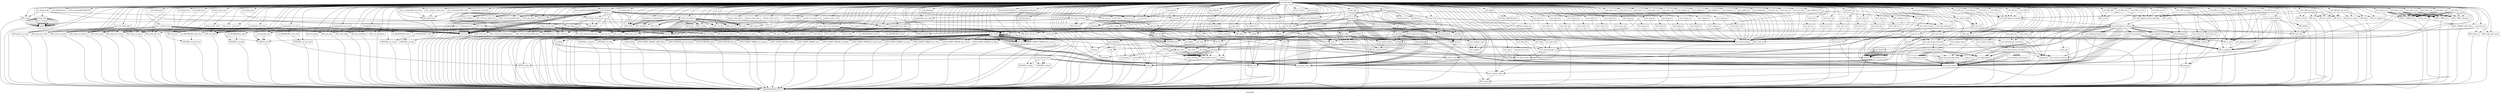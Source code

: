 digraph "Call graph" {
	label="Call graph";

	Node0x55629acb4f40 [shape=record,label="{external node}"];
	Node0x55629acb4f40 -> Node0x55629a9c40b0;
	Node0x55629acb4f40 -> Node0x55629a9c2be0;
	Node0x55629acb4f40 -> Node0x55629a9c2cf0;
	Node0x55629acb4f40 -> Node0x55629aa116f0;
	Node0x55629acb4f40 -> Node0x55629aa11760;
	Node0x55629acb4f40 -> Node0x55629a9c2d60;
	Node0x55629acb4f40 -> Node0x55629a9c2eb0;
	Node0x55629acb4f40 -> Node0x55629a9c2f20;
	Node0x55629acb4f40 -> Node0x55629a9c3000;
	Node0x55629acb4f40 -> Node0x55629a9c3070;
	Node0x55629acb4f40 -> Node0x55629aa11290;
	Node0x55629acb4f40 -> Node0x55629aa11300;
	Node0x55629acb4f40 -> Node0x55629aa113e0;
	Node0x55629acb4f40 -> Node0x55629aa11530;
	Node0x55629acb4f40 -> Node0x55629aa115a0;
	Node0x55629acb4f40 -> Node0x55629a99c120;
	Node0x55629acb4f40 -> Node0x55629aa11610;
	Node0x55629acb4f40 -> Node0x55629aa11680;
	Node0x55629acb4f40 -> Node0x55629a99c600;
	Node0x55629acb4f40 -> Node0x55629a99c670;
	Node0x55629acb4f40 -> Node0x55629a9c4f30;
	Node0x55629acb4f40 -> Node0x55629a99c710;
	Node0x55629acb4f40 -> Node0x55629a9c50b0;
	Node0x55629acb4f40 -> Node0x55629a99c6a0;
	Node0x55629acb4f40 -> Node0x55629a9c5230;
	Node0x55629acb4f40 -> Node0x55629a99c7c0;
	Node0x55629acb4f40 -> Node0x55629a9c52d0;
	Node0x55629acb4f40 -> Node0x55629a99c830;
	Node0x55629acb4f40 -> Node0x55629a9c5370;
	Node0x55629acb4f40 -> Node0x55629a99c8a0;
	Node0x55629acb4f40 -> Node0x55629a9c5480;
	Node0x55629acb4f40 -> Node0x55629a9c4e20;
	Node0x55629acb4f40 -> Node0x55629a9c55c0;
	Node0x55629acb4f40 -> Node0x55629a9c4e90;
	Node0x55629acb4f40 -> Node0x55629a9c54f0;
	Node0x55629acb4f40 -> Node0x55629a9c4fa0;
	Node0x55629acb4f40 -> Node0x55629a9c5410;
	Node0x55629acb4f40 -> Node0x55629a9c5150;
	Node0x55629acb4f40 -> Node0x55629aa06980;
	Node0x55629acb4f40 -> Node0x55629a9c5f90;
	Node0x55629acb4f40 -> Node0x55629a9c5f20;
	Node0x55629acb4f40 -> Node0x55629a9c6000;
	Node0x55629acb4f40 -> Node0x55629aa06b80;
	Node0x55629acb4f40 -> Node0x55629aa06bf0;
	Node0x55629acb4f40 -> Node0x55629aa06cc0;
	Node0x55629acb4f40 -> Node0x55629aa06cf0;
	Node0x55629acb4f40 -> Node0x55629aa06e40;
	Node0x55629acb4f40 -> Node0x55629aa07070;
	Node0x55629acb4f40 -> Node0x55629aa070a0;
	Node0x55629acb4f40 -> Node0x55629aa07150;
	Node0x55629acb4f40 -> Node0x55629aa07310;
	Node0x55629acb4f40 -> Node0x55629aa07540;
	Node0x55629acb4f40 -> Node0x55629aa06eb0;
	Node0x55629acb4f40 -> Node0x55629aa07000;
	Node0x55629acb4f40 -> Node0x55629aa07460;
	Node0x55629acb4f40 -> Node0x55629aa074d0;
	Node0x55629acb4f40 -> Node0x55629aa07610;
	Node0x55629acb4f40 -> Node0x55629aa07380;
	Node0x55629acb4f40 -> Node0x55629aa077b0;
	Node0x55629acb4f40 -> Node0x55629aa07180;
	Node0x55629acb4f40 -> Node0x55629aa072a0;
	Node0x55629acb4f40 -> Node0x55629aa07980;
	Node0x55629acb4f40 -> Node0x55629aa07880;
	Node0x55629acb4f40 -> Node0x55629aa07b20;
	Node0x55629acb4f40 -> Node0x55629aa07a80;
	Node0x55629acb4f40 -> Node0x55629aa06da0;
	Node0x55629acb4f40 -> Node0x55629a9c5690;
	Node0x55629acb4f40 -> Node0x55629a9c59e0;
	Node0x55629acb4f40 -> Node0x55629a9c5940;
	Node0x55629acb4f40 -> Node0x55629a9c5ae0;
	Node0x55629acb4f40 -> Node0x55629a9c5b80;
	Node0x55629acb4f40 -> Node0x55629a9c5bb0;
	Node0x55629acb4f40 -> Node0x55629a9c5c90;
	Node0x55629acb4f40 -> Node0x55629a9c5d30;
	Node0x55629acb4f40 -> Node0x55629a9c5dd0;
	Node0x55629acb4f40 -> Node0x55629aa07bc0;
	Node0x55629acb4f40 -> Node0x55629aa07c60;
	Node0x55629acb4f40 -> Node0x55629aa07d00;
	Node0x55629acb4f40 -> Node0x55629aa07d30;
	Node0x55629acb4f40 -> Node0x55629a9c2d90;
	Node0x55629acb4f40 -> Node0x55629aa07e10;
	Node0x55629acb4f40 -> Node0x55629aa07e40;
	Node0x55629acb4f40 -> Node0x55629aa07f40;
	Node0x55629acb4f40 -> Node0x55629aa08020;
	Node0x55629acb4f40 -> Node0x55629aa08090;
	Node0x55629acb4f40 -> Node0x55629a9c2f90;
	Node0x55629acb4f40 -> Node0x55629aa08600;
	Node0x55629acb4f40 -> Node0x55629aa08630;
	Node0x55629acb4f40 -> Node0x55629aa086e0;
	Node0x55629acb4f40 -> Node0x55629aa08750;
	Node0x55629acb4f40 -> Node0x55629aa087c0;
	Node0x55629acb4f40 -> Node0x55629aa08830;
	Node0x55629acb4f40 -> Node0x55629aa088a0;
	Node0x55629acb4f40 -> Node0x55629aa08910;
	Node0x55629acb4f40 -> Node0x55629aa02720;
	Node0x55629acb4f40 -> Node0x55629aa027c0;
	Node0x55629acb4f40 -> Node0x55629aa02750;
	Node0x55629acb4f40 -> Node0x55629aa028e0;
	Node0x55629acb4f40 -> Node0x55629aa02a50;
	Node0x55629acb4f40 -> Node0x55629a9c30e0;
	Node0x55629acb4f40 -> Node0x55629aa02b50;
	Node0x55629acb4f40 -> Node0x55629aa02c30;
	Node0x55629acb4f40 -> Node0x55629aa02ca0;
	Node0x55629acb4f40 -> Node0x55629aa02d40;
	Node0x55629acb4f40 -> Node0x55629aa02de0;
	Node0x55629acb4f40 -> Node0x55629aa02e50;
	Node0x55629acb4f40 -> Node0x55629aa02ec0;
	Node0x55629acb4f40 -> Node0x55629aa02f30;
	Node0x55629acb4f40 -> Node0x55629aa02f60;
	Node0x55629acb4f40 -> Node0x55629aa03200;
	Node0x55629acb4f40 -> Node0x55629aa032d0;
	Node0x55629acb4f40 -> Node0x55629aa03370;
	Node0x55629acb4f40 -> Node0x55629aa033e0;
	Node0x55629acb4f40 -> Node0x55629aa03520;
	Node0x55629acb4f40 -> Node0x55629aa035c0;
	Node0x55629acb4f40 -> Node0x55629aa03630;
	Node0x55629acb4f40 -> Node0x55629aa03720;
	Node0x55629acb4f40 -> Node0x55629aa03750;
	Node0x55629acb4f40 -> Node0x55629aa03850;
	Node0x55629acb4f40 -> Node0x55629aa03880;
	Node0x55629acb4f40 -> Node0x55629aa038f0;
	Node0x55629acb4f40 -> Node0x55629aa03b10;
	Node0x55629acb4f40 -> Node0x55629aa03b80;
	Node0x55629acb4f40 -> Node0x55629aa03c60;
	Node0x55629acb4f40 -> Node0x55629aa03c90;
	Node0x55629acb4f40 -> Node0x55629aa03f10;
	Node0x55629acb4f40 -> Node0x55629aa03f40;
	Node0x55629acb4f40 -> Node0x55629aa04130;
	Node0x55629acb4f40 -> Node0x55629aa04160;
	Node0x55629acb4f40 -> Node0x55629aa04350;
	Node0x55629acb4f40 -> Node0x55629aa04380;
	Node0x55629acb4f40 -> Node0x55629aa04430;
	Node0x55629acb4f40 -> Node0x55629aa045b0;
	Node0x55629acb4f40 -> Node0x55629aa04620;
	Node0x55629acb4f40 -> Node0x55629aa04690;
	Node0x55629acb4f40 -> Node0x55629aa04700;
	Node0x55629acb4f40 -> Node0x55629aa04770;
	Node0x55629acb4f40 -> Node0x55629aa047e0;
	Node0x55629acb4f40 -> Node0x55629aa04850;
	Node0x55629acb4f40 -> Node0x55629aa048c0;
	Node0x55629acb4f40 -> Node0x55629aa00d40;
	Node0x55629acb4f40 -> Node0x55629aa00db0;
	Node0x55629acb4f40 -> Node0x55629aa00e20;
	Node0x55629acb4f40 -> Node0x55629aa016a0;
	Node0x55629acb4f40 -> Node0x55629aa01710;
	Node0x55629acb4f40 -> Node0x55629aa01780;
	Node0x55629acb4f40 -> Node0x55629aa017f0;
	Node0x55629acb4f40 -> Node0x55629aa29ab0;
	Node0x55629acb4f40 -> Node0x55629aa29b50;
	Node0x55629acb4f40 -> Node0x55629aa29ae0;
	Node0x55629acb4f40 -> Node0x55629aa29c30;
	Node0x55629acb4f40 -> Node0x55629aa29d00;
	Node0x55629acb4f40 -> Node0x55629aa29d70;
	Node0x55629acb4f40 -> Node0x55629aa29de0;
	Node0x55629acb4f40 -> Node0x55629aa29e50;
	Node0x55629acb4f40 -> Node0x55629aa29ef0;
	Node0x55629acb4f40 -> Node0x55629aa29f20;
	Node0x55629acb4f40 -> Node0x55629a9c2c10;
	Node0x55629acb4f40 -> Node0x55629aa2a070;
	Node0x55629acb4f40 -> Node0x55629aa2a140;
	Node0x55629acb4f40 -> Node0x55629aa2a1e0;
	Node0x55629acb4f40 -> Node0x55629aa2a250;
	Node0x55629acb4f40 -> Node0x55629aa2a2c0;
	Node0x55629acb4f40 -> Node0x55629aa2a3d0;
	Node0x55629acb4f40 -> Node0x55629aa2a6d0;
	Node0x55629acb4f40 -> Node0x55629aa2a740;
	Node0x55629acb4f40 -> Node0x55629aa2a7e0;
	Node0x55629acb4f40 -> Node0x55629aa2a880;
	Node0x55629acb4f40 -> Node0x55629aa2a920;
	Node0x55629acb4f40 -> Node0x55629aa2b2b0;
	Node0x55629acb4f40 -> Node0x55629aa2b320;
	Node0x55629acb4f40 -> Node0x55629aa2b390;
	Node0x55629acb4f40 -> Node0x55629aa2b5d0;
	Node0x55629acb4f40 -> Node0x55629aa2b600;
	Node0x55629acb4f40 -> Node0x55629aa2b780;
	Node0x55629acb4f40 -> Node0x55629aa2b940;
	Node0x55629acb4f40 -> Node0x55629aa2ba10;
	Node0x55629acb4f40 -> Node0x55629aa2bfd0;
	Node0x55629acb4f40 -> Node0x55629a9c2bb0;
	Node0x55629acb4f40 -> Node0x55629aa2bce0;
	Node0x55629acb4f40 -> Node0x55629aa03340;
	Node0x55629acb4f40 -> Node0x55629aa2a400;
	Node0x55629acb4f40 -> Node0x55629aa2b3c0;
	Node0x55629acb4f40 -> Node0x55629aa2a9c0;
	Node0x55629acb4f40 -> Node0x55629aa2a520;
	Node0x55629acb4f40 -> Node0x55629aa2bab0;
	Node0x55629acb4f40 -> Node0x55629aa2c230;
	Node0x55629acb4f40 -> Node0x55629aa2c260;
	Node0x55629acb4f40 -> Node0x55629aa02870;
	Node0x55629acb4f40 -> Node0x55629aa2c470;
	Node0x55629acb4f40 -> Node0x55629aa114c0;
	Node0x55629acb4f40 -> Node0x55629aa2c4a0;
	Node0x55629acb4f40 -> Node0x55629aa2c5d0;
	Node0x55629acb4f40 -> Node0x55629aa2c720;
	Node0x55629acb4f40 -> Node0x55629aa2c750;
	Node0x55629acb4f40 -> Node0x55629aa2c8c0;
	Node0x55629acb4f40 -> Node0x55629aa2c8f0;
	Node0x55629acb4f40 -> Node0x55629aa07fb0;
	Node0x55629acb4f40 -> Node0x55629aa2cac0;
	Node0x55629acb4f40 -> Node0x55629aa2cb60;
	Node0x55629acb4f40 -> Node0x55629aa11450;
	Node0x55629acb4f40 -> Node0x55629aa11370;
	Node0x55629acb4f40 -> Node0x55629aa2cc60;
	Node0x55629acb4f40 -> Node0x55629aa2cd00;
	Node0x55629acb4f40 -> Node0x55629aa2cda0;
	Node0x55629acb4f40 -> Node0x55629aa2ce40;
	Node0x55629acb4f40 -> Node0x55629aa2cee0;
	Node0x55629acb4f40 -> Node0x55629aa2cf80;
	Node0x55629acb4f40 -> Node0x55629aa2d020;
	Node0x55629acb4f40 -> Node0x55629aa2d0c0;
	Node0x55629acb4f40 -> Node0x55629aa2d160;
	Node0x55629acb4f40 -> Node0x55629aa2d200;
	Node0x55629acb4f40 -> Node0x55629aa2d2a0;
	Node0x55629acb4f40 -> Node0x55629aa2d340;
	Node0x55629acb4f40 -> Node0x55629aa2d3e0;
	Node0x55629acb4f40 -> Node0x55629aa2d480;
	Node0x55629acb4f40 -> Node0x55629aa2d520;
	Node0x55629acb4f40 -> Node0x55629aa2d5c0;
	Node0x55629acb4f40 -> Node0x55629aa2d660;
	Node0x55629acb4f40 -> Node0x55629aa2d700;
	Node0x55629acb4f40 -> Node0x55629aa2d7a0;
	Node0x55629acb4f40 -> Node0x55629aa2d840;
	Node0x55629acb4f40 -> Node0x55629a9b8c50;
	Node0x55629acb4f40 -> Node0x55629a9b8cf0;
	Node0x55629acb4f40 -> Node0x55629a9b8d90;
	Node0x55629acb4f40 -> Node0x55629a9b8e30;
	Node0x55629acb4f40 -> Node0x55629a9b8ed0;
	Node0x55629acb4f40 -> Node0x55629aa02ae0;
	Node0x55629acb4f40 -> Node0x55629a9b8fa0;
	Node0x55629acb4f40 -> Node0x55629a9b9040;
	Node0x55629acb4f40 -> Node0x55629a9b90e0;
	Node0x55629acb4f40 -> Node0x55629a9b9180;
	Node0x55629acb4f40 -> Node0x55629a9b9220;
	Node0x55629acb4f40 -> Node0x55629a9b92c0;
	Node0x55629acb4f40 -> Node0x55629a9b9360;
	Node0x55629acb4f40 -> Node0x55629a9b9400;
	Node0x55629acb4f40 -> Node0x55629a9b94a0;
	Node0x55629acb4f40 -> Node0x55629a9b9540;
	Node0x55629acb4f40 -> Node0x55629a9b95e0;
	Node0x55629acb4f40 -> Node0x55629a9b9680;
	Node0x55629acb4f40 -> Node0x55629a9b9720;
	Node0x55629acb4f40 -> Node0x55629a9b97c0;
	Node0x55629acb4f40 -> Node0x55629a9b9860;
	Node0x55629acb4f40 -> Node0x55629a9b9900;
	Node0x55629acb4f40 -> Node0x55629a9b99a0;
	Node0x55629acb4f40 -> Node0x55629a9b9a40;
	Node0x55629acb4f40 -> Node0x55629a9b9ae0;
	Node0x55629acb4f40 -> Node0x55629a9b9b80;
	Node0x55629acb4f40 -> Node0x55629a9c2c40;
	Node0x55629acb4f40 -> Node0x55629a9c2e40;
	Node0x55629acb4f40 -> Node0x55629aa11220;
	Node0x55629acb4f40 -> Node0x55629a9b9cb0;
	Node0x55629acb4f40 -> Node0x55629a9b9e70;
	Node0x55629acb4f40 -> Node0x55629a9b9ea0;
	Node0x55629acb4f40 -> Node0x55629a9ba010;
	Node0x55629acb4f40 -> Node0x55629a9ba110;
	Node0x55629acb4f40 -> Node0x55629a9ba140;
	Node0x55629acb4f40 -> Node0x55629a9b6c10;
	Node0x55629acb4f40 -> Node0x55629a9b6d20;
	Node0x55629acb4f40 -> Node0x55629a9b6d50;
	Node0x55629acb4f40 -> Node0x55629a9b6e50;
	Node0x55629acb4f40 -> Node0x55629a9b6fb0;
	Node0x55629acb4f40 -> Node0x55629a9b7020;
	Node0x55629acb4f40 -> Node0x55629a9b7180;
	Node0x55629acb4f40 -> Node0x55629a9b71b0;
	Node0x55629acb4f40 -> Node0x55629a9b7270;
	Node0x55629acb4f40 -> Node0x55629a9b7330;
	Node0x55629acb4f40 -> Node0x55629a9b7430;
	Node0x55629acb4f40 -> Node0x55629a9b75b0;
	Node0x55629acb4f40 -> Node0x55629a9b75e0;
	Node0x55629acb4f40 -> Node0x55629a9b7650;
	Node0x55629acb4f40 -> Node0x55629a9b77a0;
	Node0x55629acb4f40 -> Node0x55629a9b7810;
	Node0x55629acb4f40 -> Node0x55629a9b7960;
	Node0x55629acb4f40 -> Node0x55629a9b79d0;
	Node0x55629acb4f40 -> Node0x55629a9b7b60;
	Node0x55629acb4f40 -> Node0x55629a9b7c00;
	Node0x55629acb4f40 -> Node0x55629a9b7c70;
	Node0x55629acb4f40 -> Node0x55629a9b7d60;
	Node0x55629acb4f40 -> Node0x55629a9b7d90;
	Node0x55629acb4f40 -> Node0x55629a9b7e90;
	Node0x55629acb4f40 -> Node0x55629a9b7f30;
	Node0x55629acb4f40 -> Node0x55629a9b7ec0;
	Node0x55629acb4f40 -> Node0x55629a9b80c0;
	Node0x55629acb4f40 -> Node0x55629a9b8300;
	Node0x55629acb4f40 -> Node0x55629a9b8370;
	Node0x55629acb4f40 -> Node0x55629a9b83a0;
	Node0x55629acb4f40 -> Node0x55629a9b8450;
	Node0x55629acb4f40 -> Node0x55629a9b8660;
	Node0x55629acb4f40 -> Node0x55629a9b86d0;
	Node0x55629acb4f40 -> Node0x55629a9b8700;
	Node0x55629acb4f40 -> Node0x55629a9b8930;
	Node0x55629acb4f40 -> Node0x55629a9b8a00;
	Node0x55629acb4f40 -> Node0x55629a9b8b00;
	Node0x55629acb4f40 -> Node0x55629a9b8b30;
	Node0x55629acb4f40 -> Node0x55629a9ba390;
	Node0x55629acb4f40 -> Node0x55629a9ba510;
	Node0x55629acb4f40 -> Node0x55629a9ba690;
	Node0x55629acb4f40 -> Node0x55629aa2ba80;
	Node0x55629acb4f40 -> Node0x55629a9ba810;
	Node0x55629acb4f40 -> Node0x55629aa2bf60;
	Node0x55629acb4f40 -> Node0x55629a9bab80;
	Node0x55629acb4f40 -> Node0x55629aa2b160;
	Node0x55629acb4f40 -> Node0x55629a9bac20;
	Node0x55629acb4f40 -> Node0x55629aa2c030;
	Node0x55629acb4f40 -> Node0x55629aa2a4b0;
	Node0x55629acb4f40 -> Node0x55629aa2b1d0;
	Node0x55629acb4f40 -> Node0x55629a9bad80;
	Node0x55629acb4f40 -> Node0x55629a9b9ce0;
	Node0x55629acb4f40 -> Node0x55629a9bb120;
	Node0x55629acb4f40 -> Node0x55629a9bb7b0;
	Node0x55629acb4f40 -> Node0x55629a9b6ef0;
	Node0x55629acb4f40 -> Node0x55629a9bb940;
	Node0x55629acb4f40 -> Node0x55629a9bbab0;
	Node0x55629acb4f40 -> Node0x55629a9b70c0;
	Node0x55629acb4f40 -> Node0x55629a9bc150;
	Node0x55629acb4f40 -> Node0x55629a9bc1c0;
	Node0x55629acb4f40 -> Node0x55629a9b6cb0;
	Node0x55629acb4f40 -> Node0x55629a9bc430;
	Node0x55629acb4f40 -> Node0x55629aa2bb20;
	Node0x55629acb4f40 -> Node0x55629a9ba990;
	Node0x55629acb4f40 -> Node0x55629a9bcb90;
	Node0x55629acb4f40 -> Node0x55629a9bc810;
	Node0x55629acb4f40 -> Node0x55629a9bcca0;
	Node0x55629acb4f40 -> Node0x55629a9bc7a0;
	Node0x55629acb4f40 -> Node0x55629a9bce20;
	Node0x55629acb4f40 -> Node0x55629a9bce50;
	Node0x55629acb4f40 -> Node0x55629a9bcec0;
	Node0x55629acb4f40 -> Node0x55629a9bcff0;
	Node0x55629acb4f40 -> Node0x55629a9bd140;
	Node0x55629acb4f40 -> Node0x55629a9bd1b0;
	Node0x55629acb4f40 -> Node0x55629a9bc910;
	Node0x55629acb4f40 -> Node0x55629a9bd2e0;
	Node0x55629acb4f40 -> Node0x55629a9bcf30;
	Node0x55629acb4f40 -> Node0x55629a9bcd40;
	Node0x55629acb4f40 -> Node0x55629a9bccd0;
	Node0x55629acb4f40 -> Node0x55629a9bd460;
	Node0x55629a9c2be0 [shape=record,label="{setup_tests}"];
	Node0x55629a9c2be0 -> Node0x55629a9c2bb0;
	Node0x55629a9c2be0 -> Node0x55629a9c2c40;
	Node0x55629a9c2be0 -> Node0x55629a9c2bb0;
	Node0x55629a9c2be0 -> Node0x55629a9c2c40;
	Node0x55629a9c2be0 -> Node0x55629a9c2c10;
	Node0x55629a9c40b0 [shape=record,label="{test_get_options}"];
	Node0x55629a9c2cf0 [shape=record,label="{test_fatalerr}"];
	Node0x55629a9c2cf0 -> Node0x55629a9c2d60;
	Node0x55629a9c2cf0 -> Node0x55629a9c2d60;
	Node0x55629a9c2cf0 -> Node0x55629a9c2d90;
	Node0x55629a9c2cf0 -> Node0x55629a9c2e40;
	Node0x55629a9c2cf0 -> Node0x55629a9c2eb0;
	Node0x55629a9c2cf0 -> Node0x55629a9c2e40;
	Node0x55629a9c2cf0 -> Node0x55629a9c2eb0;
	Node0x55629a9c2cf0 -> Node0x55629a9c2e40;
	Node0x55629a9c2cf0 -> Node0x55629a9c2f20;
	Node0x55629a9c2cf0 -> Node0x55629a9c2e40;
	Node0x55629a9c2cf0 -> Node0x55629a9c2f20;
	Node0x55629a9c2cf0 -> Node0x55629a9c2e40;
	Node0x55629a9c2cf0 -> Node0x55629a9c2f90;
	Node0x55629a9c2cf0 -> Node0x55629a9c2e40;
	Node0x55629a9c2cf0 -> Node0x55629a9c3000;
	Node0x55629a9c2cf0 -> Node0x55629a9c2c40;
	Node0x55629a9c2cf0 -> Node0x55629a9c3070;
	Node0x55629a9c2cf0 -> Node0x55629a9c30e0;
	Node0x55629a9c2cf0 -> Node0x55629aa11220;
	Node0x55629a9c2cf0 -> Node0x55629aa11290;
	Node0x55629a9c2cf0 -> Node0x55629aa11300;
	Node0x55629a9c2cf0 -> Node0x55629aa11370;
	Node0x55629a9c2cf0 -> Node0x55629aa113e0;
	Node0x55629a9c2cf0 -> Node0x55629aa11450;
	Node0x55629a9c2cf0 -> Node0x55629aa114c0;
	Node0x55629a9c2cf0 -> Node0x55629aa11530;
	Node0x55629a9c2cf0 -> Node0x55629aa115a0;
	Node0x55629a9c2cf0 -> Node0x55629aa11450;
	Node0x55629a9c2cf0 -> Node0x55629aa11610;
	Node0x55629a9c2cf0 -> Node0x55629aa11610;
	Node0x55629a9c2cf0 -> Node0x55629aa11680;
	Node0x55629a9c2cf0 -> Node0x55629aa11680;
	Node0x55629aa116f0 [shape=record,label="{llvm.dbg.declare}"];
	Node0x55629aa08630 [shape=record,label="{SSL_is_dtls}"];
	Node0x55629aa08630 -> Node0x55629a9c1470;
	Node0x55629aa086e0 [shape=record,label="{BIO_new}"];
	Node0x55629aa086e0 -> Node0x55629a9c1470;
	Node0x55629aa08750 [shape=record,label="{BIO_s_mem}"];
	Node0x55629aa08750 -> Node0x55629a9c1470;
	Node0x55629aa087c0 [shape=record,label="{BIO_push}"];
	Node0x55629aa087c0 -> Node0x55629a9c1470;
	Node0x55629aa08830 [shape=record,label="{SSL_set_bio}"];
	Node0x55629aa08830 -> Node0x55629a9c1470;
	Node0x55629aa088a0 [shape=record,label="{BIO_up_ref}"];
	Node0x55629aa088a0 -> Node0x55629a9c1470;
	Node0x55629aa08910 [shape=record,label="{BIO_free}"];
	Node0x55629aa08910 -> Node0x55629a9c1470;
	Node0x55629aa02720 [shape=record,label="{create_bare_ssl_connection}"];
	Node0x55629aa02720 -> Node0x55629aa08630;
	Node0x55629aa02720 -> Node0x55629aa027c0;
	Node0x55629aa02720 -> Node0x55629aa02750;
	Node0x55629aa02720 -> Node0x55629aa02870;
	Node0x55629aa02720 -> Node0x55629aa028e0;
	Node0x55629aa02720 -> Node0x55629aa02750;
	Node0x55629aa02720 -> Node0x55629aa02870;
	Node0x55629aa02720 -> Node0x55629aa113e0;
	Node0x55629aa02720 -> Node0x55629aa02870;
	Node0x55629aa02720 -> Node0x55629aa113e0;
	Node0x55629aa02720 -> Node0x55629aa02870;
	Node0x55629aa02720 -> Node0x55629aa02870;
	Node0x55629aa02720 -> Node0x55629aa02950;
	Node0x55629aa07540 [shape=record,label="{mempacket_test_free}"];
	Node0x55629aa07540 -> Node0x55629aa06eb0;
	Node0x55629aa07540 -> Node0x55629aa075e0;
	Node0x55629aa07540 -> Node0x55629aa07460;
	Node0x55629aa07540 -> Node0x55629aa074d0;
	Node0x55629aa07540 -> Node0x55629a9c54f0;
	Node0x55629aa06eb0 [shape=record,label="{BIO_get_data}"];
	Node0x55629aa06eb0 -> Node0x55629a9c1470;
	Node0x55629aa07000 [shape=record,label="{mempacket_free}"];
	Node0x55629aa07000 -> Node0x55629aa07460;
	Node0x55629aa07000 -> Node0x55629aa07460;
	Node0x55629aa075e0 [shape=record,label="{sk_MEMPACKET_pop_free}"];
	Node0x55629aa075e0 -> Node0x55629aa07610;
	Node0x55629aa07460 [shape=record,label="{CRYPTO_free}"];
	Node0x55629aa07460 -> Node0x55629a9c1470;
	Node0x55629aa074d0 [shape=record,label="{BIO_set_data}"];
	Node0x55629aa074d0 -> Node0x55629a9c1470;
	Node0x55629aa07610 [shape=record,label="{OPENSSL_sk_pop_free}"];
	Node0x55629aa07610 -> Node0x55629a9c1470;
	Node0x55629aa07380 [shape=record,label="{CRYPTO_zalloc}"];
	Node0x55629aa07380 -> Node0x55629a9c1470;
	Node0x55629aa073b0 [shape=record,label="{sk_MEMPACKET_new_null}"];
	Node0x55629aa073b0 -> Node0x55629aa077b0;
	Node0x55629aa077b0 [shape=record,label="{OPENSSL_sk_new_null}"];
	Node0x55629aa077b0 -> Node0x55629a9c1470;
	Node0x55629aa071f0 [shape=record,label="{sk_MEMPACKET_num}"];
	Node0x55629aa071f0 -> Node0x55629aa07880;
	Node0x55629aa07180 [shape=record,label="{BIO_get_shutdown}"];
	Node0x55629aa07180 -> Node0x55629a9c1470;
	Node0x55629aa072a0 [shape=record,label="{BIO_set_shutdown}"];
	Node0x55629aa072a0 -> Node0x55629a9c1470;
	Node0x55629aa06ee0 [shape=record,label="{sk_MEMPACKET_value}"];
	Node0x55629aa06ee0 -> Node0x55629aa07980;
	Node0x55629aa07980 [shape=record,label="{OPENSSL_sk_value}"];
	Node0x55629aa07980 -> Node0x55629a9c1470;
	Node0x55629aa07880 [shape=record,label="{OPENSSL_sk_num}"];
	Node0x55629aa07880 -> Node0x55629a9c1470;
	Node0x55629aa06f90 [shape=record,label="{sk_MEMPACKET_shift}"];
	Node0x55629aa06f90 -> Node0x55629aa07a80;
	Node0x55629aa2a990 [shape=record,label="{process_shared_options}"];
	Node0x55629aa2a990 -> Node0x55629aa02f30;
	Node0x55629aa2a990 -> Node0x55629aa29ab0;
	Node0x55629aa2a990 -> Node0x55629a9c40b0;
	Node0x55629aa2a990 -> Node0x55629aa29ef0;
	Node0x55629aa2a990 -> Node0x55629aa29d00;
	Node0x55629aa2a990 -> Node0x55629aa04380;
	Node0x55629aa2a990 -> Node0x55629aa29d00;
	Node0x55629aa2a990 -> Node0x55629aa04380;
	Node0x55629aa2a990 -> Node0x55629aa03750;
	Node0x55629aa2a990 -> Node0x55629aa04380;
	Node0x55629aa2a990 -> Node0x55629aa03750;
	Node0x55629aa2a990 -> Node0x55629aa04380;
	Node0x55629aa2a990 -> Node0x55629aa03750;
	Node0x55629aa2a990 -> Node0x55629aa2a2f0;
	Node0x55629aa2a990 -> Node0x55629aa2b0f0;
	Node0x55629aa2abd0 [shape=record,label="{test_verdict}"];
	Node0x55629aa2abd0 -> Node0x55629aa2a4b0;
	Node0x55629aa2abd0 -> Node0x55629aa2b1d0;
	Node0x55629aa2abd0 -> Node0x55629aa2a400;
	Node0x55629aa2abd0 -> Node0x55629aa2b160;
	Node0x55629aa2abd0 -> Node0x55629aa2a400;
	Node0x55629aa2abd0 -> Node0x55629aa2a400;
	Node0x55629aa2abd0 -> Node0x55629aa2a4b0;
	Node0x55629aa2ac40 [shape=record,label="{finalize}"];
	Node0x55629aa2ac40 -> Node0x55629aa11290;
	Node0x55629aa2ac40 -> Node0x55629aa2b2b0;
	Node0x55629aa2b0c0 [shape=record,label="{gcd}"];
	Node0x55629aa2b2b0 [shape=record,label="{ERR_print_errors_cb}"];
	Node0x55629aa2b2b0 -> Node0x55629a9c1470;
	Node0x55629aa2b320 [shape=record,label="{llvm.va_start}"];
	Node0x55629aa2b390 [shape=record,label="{llvm.va_end}"];
	Node0x55629aa2b0f0 [shape=record,label="{check_single_test_params}"];
	Node0x55629aa2b0f0 -> Node0x55629aa03200;
	Node0x55629aa2b0f0 -> Node0x55629aa048c0;
	Node0x55629aa2b0f0 -> Node0x55629aa2b3c0;
	Node0x55629aa2b0f0 -> Node0x55629aa2b3c0;
	Node0x55629aa2b0f0 -> Node0x55629aa2b3c0;
	Node0x55629aa2b5d0 [shape=record,label="{glue_strings}"];
	Node0x55629aa2b5d0 -> Node0x55629aa11530;
	Node0x55629aa2b5d0 -> Node0x55629a9c5690;
	Node0x55629aa2b5d0 -> Node0x55629a9c2c40;
	Node0x55629aa2b5d0 -> Node0x55629aa29f20;
	Node0x55629aa2b5d0 -> Node0x55629aa11530;
	Node0x55629aa2b600 [shape=record,label="{test_mk_file_path}"];
	Node0x55629aa2b600 -> Node0x55629aa11530;
	Node0x55629aa2b600 -> Node0x55629aa11530;
	Node0x55629aa2b600 -> Node0x55629aa11530;
	Node0x55629aa2b600 -> Node0x55629aa07380;
	Node0x55629aa2b600 -> Node0x55629aa2b780;
	Node0x55629aa2b600 -> Node0x55629aa2b940;
	Node0x55629aa2b600 -> Node0x55629aa2b940;
	Node0x55629aa2b780 [shape=record,label="{OPENSSL_strlcpy}"];
	Node0x55629aa2b780 -> Node0x55629a9c1470;
	Node0x55629aa2b940 [shape=record,label="{OPENSSL_strlcat}"];
	Node0x55629aa2b940 -> Node0x55629a9c1470;
	Node0x55629aa2ba10 [shape=record,label="{main}"];
	Node0x55629aa2ba10 -> Node0x55629aa2ba80;
	Node0x55629aa2ba10 -> Node0x55629aa2bb20;
	Node0x55629aa2ba10 -> Node0x55629aa2b3c0;
	Node0x55629aa2ba10 -> Node0x55629aa2a250;
	Node0x55629aa2ba10 -> Node0x55629a9c2be0;
	Node0x55629aa2ba10 -> Node0x55629aa2a920;
	Node0x55629aa2ba10 -> Node0x55629aa2bab0;
	Node0x55629aa2ba10 -> Node0x55629aa2bce0;
	Node0x55629aa2ba10 -> Node0x55629a9c40b0;
	Node0x55629aa2ba10 -> Node0x55629aa29ef0;
	Node0x55629aa2ba10 -> Node0x55629aa2a6d0;
	Node0x55629aa2ba10 -> Node0x55629aa2bf60;
	Node0x55629aa2bfd0 [shape=record,label="{test_get_argument_count}"];
	Node0x55629aa2bfd0 -> Node0x55629aa29e50;
	Node0x55629a9c2bb0 [shape=record,label="{test_get_argument}"];
	Node0x55629a9c2bb0 -> Node0x55629aa29de0;
	Node0x55629a9c2bb0 -> Node0x55629aa02f60;
	Node0x55629a9c2bb0 -> Node0x55629aa29e50;
	Node0x55629aa2bce0 [shape=record,label="{opt_check_usage}"];
	Node0x55629aa2bce0 -> Node0x55629aa29de0;
	Node0x55629aa2bce0 -> Node0x55629aa29e50;
	Node0x55629aa2bce0 -> Node0x55629aa2b3c0;
	Node0x55629aa2bce0 -> Node0x55629aa2b3c0;
	Node0x55629aa03340 [shape=record,label="{opt_printf_stderr}"];
	Node0x55629aa03340 -> Node0x55629aa2c030;
	Node0x55629a9c5410 [shape=record,label="{BIO_ctrl}"];
	Node0x55629a9c5410 -> Node0x55629a9c1470;
	Node0x55629a9c5150 [shape=record,label="{BIO_read}"];
	Node0x55629a9c5150 -> Node0x55629a9c1470;
	Node0x55629a9c4fd0 [shape=record,label="{copy_flags}"];
	Node0x55629a9c4fd0 -> Node0x55629a9c4fa0;
	Node0x55629a9c4fd0 -> Node0x55629a9c5f90;
	Node0x55629a9c4fd0 -> Node0x55629a9c5f20;
	Node0x55629a9c4fd0 -> Node0x55629a9c6000;
	Node0x55629a9c50e0 [shape=record,label="{dump_data}"];
	Node0x55629a9c50e0 -> Node0x55629a9c3070;
	Node0x55629a9c50e0 -> Node0x55629a9c3070;
	Node0x55629a9c50e0 -> Node0x55629a9c3070;
	Node0x55629a9c50e0 -> Node0x55629a9c3070;
	Node0x55629a9c50e0 -> Node0x55629a9c3070;
	Node0x55629a9c50e0 -> Node0x55629a9c3070;
	Node0x55629a9c50e0 -> Node0x55629a9c3070;
	Node0x55629a9c50e0 -> Node0x55629a9c3070;
	Node0x55629a9c50e0 -> Node0x55629a9c3070;
	Node0x55629a9c50e0 -> Node0x55629a9c3070;
	Node0x55629a9c50e0 -> Node0x55629a9c3070;
	Node0x55629a9c50e0 -> Node0x55629a9c3070;
	Node0x55629a9c50e0 -> Node0x55629a9c3070;
	Node0x55629a9c50e0 -> Node0x55629a9c3070;
	Node0x55629a9c50e0 -> Node0x55629a9c3070;
	Node0x55629a9c50e0 -> Node0x55629a9c3070;
	Node0x55629a9c50e0 -> Node0x55629a9c3070;
	Node0x55629a9c50e0 -> Node0x55629a9c3070;
	Node0x55629a9c50e0 -> Node0x55629a9c3070;
	Node0x55629a9c50e0 -> Node0x55629a9c3070;
	Node0x55629a9c50e0 -> Node0x55629a9c3070;
	Node0x55629a9c50e0 -> Node0x55629a9c3070;
	Node0x55629a9c50e0 -> Node0x55629a9c3070;
	Node0x55629a9c50e0 -> Node0x55629a9c3070;
	Node0x55629a9c50e0 -> Node0x55629aa06980;
	Node0x55629aa06980 [shape=record,label="{fflush}"];
	Node0x55629aa06980 -> Node0x55629a9c1470;
	Node0x55629a9c5f90 [shape=record,label="{BIO_test_flags}"];
	Node0x55629a9c5f90 -> Node0x55629a9c1470;
	Node0x55629a9c5f20 [shape=record,label="{BIO_clear_flags}"];
	Node0x55629a9c5f20 -> Node0x55629a9c1470;
	Node0x55629a9c6000 [shape=record,label="{BIO_set_flags}"];
	Node0x55629a9c6000 -> Node0x55629a9c1470;
	Node0x55629aa06b80 [shape=record,label="{bio_f_tls_dump_filter_free}"];
	Node0x55629aa06b80 -> Node0x55629aa06bf0;
	Node0x55629aa06bf0 [shape=record,label="{BIO_meth_free}"];
	Node0x55629aa06bf0 -> Node0x55629a9c1470;
	Node0x55629aa06cc0 [shape=record,label="{bio_s_mempacket_test}"];
	Node0x55629aa06cc0 -> Node0x55629a99c670;
	Node0x55629aa06cc0 -> Node0x55629a9c2c40;
	Node0x55629aa06cc0 -> Node0x55629a99c710;
	Node0x55629aa06cc0 -> Node0x55629a9c2e40;
	Node0x55629aa06cc0 -> Node0x55629a99c6a0;
	Node0x55629aa06cc0 -> Node0x55629a9c2e40;
	Node0x55629aa06cc0 -> Node0x55629a99c7c0;
	Node0x55629aa06cc0 -> Node0x55629a9c2e40;
	Node0x55629aa06cc0 -> Node0x55629a99c830;
	Node0x55629aa06cc0 -> Node0x55629a9c2e40;
	Node0x55629aa06cc0 -> Node0x55629a99c8a0;
	Node0x55629aa06cc0 -> Node0x55629a9c2e40;
	Node0x55629aa06cc0 -> Node0x55629a9c4e20;
	Node0x55629aa06cc0 -> Node0x55629a9c2e40;
	Node0x55629aa06cc0 -> Node0x55629a9c4e90;
	Node0x55629aa06cc0 -> Node0x55629a9c2e40;
	Node0x55629aa06cf0 [shape=record,label="{mempacket_test_write}"];
	Node0x55629aa06cf0 -> Node0x55629aa06da0;
	Node0x55629aa06e40 [shape=record,label="{mempacket_test_read}"];
	Node0x55629aa06e40 -> Node0x55629aa06eb0;
	Node0x55629aa06e40 -> Node0x55629a9c5f20;
	Node0x55629aa06e40 -> Node0x55629aa06ee0;
	Node0x55629aa06e40 -> Node0x55629a9c6000;
	Node0x55629aa06e40 -> Node0x55629aa06f90;
	Node0x55629aa06e40 -> Node0x55629a9c6000;
	Node0x55629aa06e40 -> Node0x55629aa07000;
	Node0x55629aa070a0 [shape=record,label="{mempacket_test_gets}"];
	Node0x55629aa07150 [shape=record,label="{mempacket_test_ctrl}"];
	Node0x55629aa07150 -> Node0x55629aa06eb0;
	Node0x55629aa07150 -> Node0x55629aa071f0;
	Node0x55629aa07150 -> Node0x55629aa07180;
	Node0x55629aa07150 -> Node0x55629aa072a0;
	Node0x55629aa07150 -> Node0x55629aa06ee0;
	Node0x55629aa07310 [shape=record,label="{mempacket_test_new}"];
	Node0x55629aa07310 -> Node0x55629aa07380;
	Node0x55629aa07310 -> Node0x55629a9c2c40;
	Node0x55629aa07310 -> Node0x55629aa073b0;
	Node0x55629aa07310 -> Node0x55629a9c2c40;
	Node0x55629aa07310 -> Node0x55629aa07460;
	Node0x55629aa07310 -> Node0x55629a9c54f0;
	Node0x55629aa07310 -> Node0x55629aa074d0;
	Node0x55629aa29e50 [shape=record,label="{opt_num_rest}"];
	Node0x55629aa29e50 -> Node0x55629aa29de0;
	Node0x55629aa29ef0 [shape=record,label="{opt_help}"];
	Node0x55629aa29ef0 -> Node0x55629aa11530;
	Node0x55629aa29ef0 -> Node0x55629aa29f90;
	Node0x55629aa29ef0 -> Node0x55629aa11530;
	Node0x55629aa29ef0 -> Node0x55629aa02f60;
	Node0x55629aa29ef0 -> Node0x55629aa03340;
	Node0x55629aa29ef0 -> Node0x55629aa03340;
	Node0x55629aa29ef0 -> Node0x55629aa03340;
	Node0x55629aa29ef0 -> Node0x55629aa29f20;
	Node0x55629aa29ef0 -> Node0x55629aa11530;
	Node0x55629aa29ef0 -> Node0x55629aa29f90;
	Node0x55629aa29ef0 -> Node0x55629aa29f20;
	Node0x55629aa29ef0 -> Node0x55629aa11530;
	Node0x55629aa29ef0 -> Node0x55629aa03340;
	Node0x55629aa29ef0 -> Node0x55629aa03340;
	Node0x55629aa29f90 [shape=record,label="{valtype2param}"];
	Node0x55629aa29f20 [shape=record,label="{strcpy}"];
	Node0x55629aa29f20 -> Node0x55629a9c1470;
	Node0x55629a9c2c10 [shape=record,label="{add_test}"];
	Node0x55629a9c2c10 -> Node0x55629aa2a070;
	Node0x55629aa2a070 [shape=record,label="{__assert_fail}"];
	Node0x55629aa2a070 -> Node0x55629a9c1470;
	Node0x55629aa2a140 [shape=record,label="{add_all_tests}"];
	Node0x55629aa2a140 -> Node0x55629aa2a070;
	Node0x55629aa2a1e0 [shape=record,label="{subtest_level}"];
	Node0x55629aa2a250 [shape=record,label="{setup_test_framework}"];
	Node0x55629aa2a250 -> Node0x55629aa2a2c0;
	Node0x55629aa2a250 -> Node0x55629aa2a2c0;
	Node0x55629aa2a250 -> Node0x55629aa048c0;
	Node0x55629aa2a250 -> Node0x55629aa048c0;
	Node0x55629aa2a250 -> Node0x55629aa2a2f0;
	Node0x55629aa2a250 -> Node0x55629a9c40b0;
	Node0x55629aa2a250 -> Node0x55629aa02ec0;
	Node0x55629aa2a2c0 [shape=record,label="{getenv}"];
	Node0x55629aa2a2c0 -> Node0x55629a9c1470;
	Node0x55629aa2a2f0 [shape=record,label="{set_seed}"];
	Node0x55629aa2a2f0 -> Node0x55629aa2a3d0;
	Node0x55629aa2a2f0 -> Node0x55629aa2a1e0;
	Node0x55629aa2a2f0 -> Node0x55629aa2a400;
	Node0x55629aa2a2f0 -> Node0x55629aa2a4b0;
	Node0x55629aa2a2f0 -> Node0x55629aa2a520;
	Node0x55629aa2a3d0 [shape=record,label="{time}"];
	Node0x55629aa2a3d0 -> Node0x55629a9c1470;
	Node0x55629aa2a6d0 [shape=record,label="{pulldown_test_framework}"];
	Node0x55629aa2a6d0 -> Node0x55629aa2a740;
	Node0x55629aa2a740 [shape=record,label="{set_test_title}"];
	Node0x55629aa2a740 -> Node0x55629aa2a7e0;
	Node0x55629aa2a740 -> Node0x55629aa2a880;
	Node0x55629aa2a7e0 [shape=record,label="{free}"];
	Node0x55629aa2a7e0 -> Node0x55629a9c1470;
	Node0x55629aa2a880 [shape=record,label="{strdup}"];
	Node0x55629aa2a880 -> Node0x55629a9c1470;
	Node0x55629aa2a920 [shape=record,label="{run_tests}"];
	Node0x55629aa2a920 -> Node0x55629aa2a990;
	Node0x55629aa2a920 -> Node0x55629aa2a400;
	Node0x55629aa2a920 -> Node0x55629aa2a400;
	Node0x55629aa2a920 -> Node0x55629aa2a400;
	Node0x55629aa2a920 -> Node0x55629aa2a4b0;
	Node0x55629aa2a920 -> Node0x55629aa2a9c0;
	Node0x55629aa2a920 -> Node0x55629aa2a400;
	Node0x55629aa2a920 -> Node0x55629aa2a400;
	Node0x55629aa2a920 -> Node0x55629aa2a4b0;
	Node0x55629aa2a920 -> Node0x55629aa2a740;
	Node0x55629aa2a920 -> Node0x55629a9c1470;
	Node0x55629aa2a920 -> Node0x55629aa2abd0;
	Node0x55629aa2a920 -> Node0x55629aa2ac40;
	Node0x55629aa2a920 -> Node0x55629aa2a400;
	Node0x55629aa2a920 -> Node0x55629aa2a400;
	Node0x55629aa2a920 -> Node0x55629aa2a4b0;
	Node0x55629aa2a920 -> Node0x55629aa2a9c0;
	Node0x55629aa2a920 -> Node0x55629aa2b0c0;
	Node0x55629aa2a920 -> Node0x55629aa2a740;
	Node0x55629aa2a920 -> Node0x55629a9c1470;
	Node0x55629aa2a920 -> Node0x55629aa2ac40;
	Node0x55629aa2a920 -> Node0x55629aa2abd0;
	Node0x55629aa2a920 -> Node0x55629aa2abd0;
	Node0x55629aa2a920 -> Node0x55629aa2abd0;
	Node0x55629aa11760 [shape=record,label="{llvm.memcpy.p0i8.p0i8.i64}"];
	Node0x55629a9c2d60 [shape=record,label="{TLS_method}"];
	Node0x55629a9c2d60 -> Node0x55629a9c1470;
	Node0x55629a9c2eb0 [shape=record,label="{SSL_CTX_set_cipher_list}"];
	Node0x55629a9c2eb0 -> Node0x55629a9c1470;
	Node0x55629a9c2f20 [shape=record,label="{SSL_CTX_set_ciphersuites}"];
	Node0x55629a9c2f20 -> Node0x55629a9c1470;
	Node0x55629a9c3000 [shape=record,label="{SSL_get_wbio}"];
	Node0x55629a9c3000 -> Node0x55629a9c1470;
	Node0x55629a9c3070 [shape=record,label="{printf}"];
	Node0x55629a9c3070 -> Node0x55629a9c1470;
	Node0x55629aa11290 [shape=record,label="{ERR_clear_error}"];
	Node0x55629aa11290 -> Node0x55629a9c1470;
	Node0x55629aa11300 [shape=record,label="{BIO_write}"];
	Node0x55629aa11300 -> Node0x55629a9c1470;
	Node0x55629aa113e0 [shape=record,label="{SSL_read}"];
	Node0x55629aa113e0 -> Node0x55629a9c1470;
	Node0x55629aa11530 [shape=record,label="{strlen}"];
	Node0x55629aa11530 -> Node0x55629a9c1470;
	Node0x55629aa115a0 [shape=record,label="{SSL_write}"];
	Node0x55629aa115a0 -> Node0x55629a9c1470;
	Node0x55629a99c120 [shape=record,label="{llvm.dbg.label}"];
	Node0x55629aa11610 [shape=record,label="{SSL_free}"];
	Node0x55629aa11610 -> Node0x55629a9c1470;
	Node0x55629aa11680 [shape=record,label="{SSL_CTX_free}"];
	Node0x55629aa11680 -> Node0x55629a9c1470;
	Node0x55629a99c600 [shape=record,label="{bio_f_tls_dump_filter}"];
	Node0x55629a99c600 -> Node0x55629a99c670;
	Node0x55629a99c600 -> Node0x55629a99c710;
	Node0x55629a99c600 -> Node0x55629a99c6a0;
	Node0x55629a99c600 -> Node0x55629a99c7c0;
	Node0x55629a99c600 -> Node0x55629a99c830;
	Node0x55629a99c600 -> Node0x55629a99c8a0;
	Node0x55629a99c600 -> Node0x55629a9c4e20;
	Node0x55629a99c600 -> Node0x55629a9c4e90;
	Node0x55629a99c670 [shape=record,label="{BIO_meth_new}"];
	Node0x55629a99c670 -> Node0x55629a9c1470;
	Node0x55629a9c4f30 [shape=record,label="{tls_dump_write}"];
	Node0x55629a9c4f30 -> Node0x55629a9c4fa0;
	Node0x55629a9c4f30 -> Node0x55629aa11300;
	Node0x55629a9c4f30 -> Node0x55629a9c4fd0;
	Node0x55629a99c710 [shape=record,label="{BIO_meth_set_write}"];
	Node0x55629a99c710 -> Node0x55629a9c1470;
	Node0x55629a9c50b0 [shape=record,label="{tls_dump_read}"];
	Node0x55629a9c50b0 -> Node0x55629a9c4fa0;
	Node0x55629a9c50b0 -> Node0x55629a9c5150;
	Node0x55629a9c50b0 -> Node0x55629a9c4fd0;
	Node0x55629a9c50b0 -> Node0x55629a9c50e0;
	Node0x55629a99c6a0 [shape=record,label="{BIO_meth_set_read}"];
	Node0x55629a99c6a0 -> Node0x55629a9c1470;
	Node0x55629a9c5230 [shape=record,label="{tls_dump_puts}"];
	Node0x55629a9c5230 -> Node0x55629aa11530;
	Node0x55629a9c5230 -> Node0x55629a9c4f30;
	Node0x55629a99c7c0 [shape=record,label="{BIO_meth_set_puts}"];
	Node0x55629a99c7c0 -> Node0x55629a9c1470;
	Node0x55629a9c52d0 [shape=record,label="{tls_dump_gets}"];
	Node0x55629a99c830 [shape=record,label="{BIO_meth_set_gets}"];
	Node0x55629a99c830 -> Node0x55629a9c1470;
	Node0x55629a9c5370 [shape=record,label="{tls_dump_ctrl}"];
	Node0x55629a9c5370 -> Node0x55629a9c4fa0;
	Node0x55629a9c5370 -> Node0x55629a9c5410;
	Node0x55629aa07070 [shape=record,label="{mempacket_test_puts}"];
	Node0x55629aa07070 -> Node0x55629aa11530;
	Node0x55629aa07070 -> Node0x55629aa06cf0;
	Node0x55629a99c8a0 [shape=record,label="{BIO_meth_set_ctrl}"];
	Node0x55629a99c8a0 -> Node0x55629a9c1470;
	Node0x55629a9c5480 [shape=record,label="{tls_dump_new}"];
	Node0x55629a9c5480 -> Node0x55629a9c54f0;
	Node0x55629a9c4e20 [shape=record,label="{BIO_meth_set_create}"];
	Node0x55629a9c4e20 -> Node0x55629a9c1470;
	Node0x55629a9c55c0 [shape=record,label="{tls_dump_free}"];
	Node0x55629a9c55c0 -> Node0x55629a9c54f0;
	Node0x55629a9c4e90 [shape=record,label="{BIO_meth_set_destroy}"];
	Node0x55629a9c4e90 -> Node0x55629a9c1470;
	Node0x55629a9c54f0 [shape=record,label="{BIO_set_init}"];
	Node0x55629a9c54f0 -> Node0x55629a9c1470;
	Node0x55629a9c4fa0 [shape=record,label="{BIO_next}"];
	Node0x55629a9c4fa0 -> Node0x55629a9c1470;
	Node0x55629aa07b20 [shape=record,label="{llvm.memmove.p0i8.p0i8.i64}"];
	Node0x55629aa07a80 [shape=record,label="{OPENSSL_sk_shift}"];
	Node0x55629aa07a80 -> Node0x55629a9c1470;
	Node0x55629aa06da0 [shape=record,label="{mempacket_test_inject}"];
	Node0x55629aa06da0 -> Node0x55629aa06eb0;
	Node0x55629aa06da0 -> Node0x55629a9c5690;
	Node0x55629aa06da0 -> Node0x55629a9c2c40;
	Node0x55629aa06da0 -> Node0x55629a9c5690;
	Node0x55629aa06da0 -> Node0x55629a9c2c40;
	Node0x55629aa06da0 -> Node0x55629aa06ee0;
	Node0x55629aa06da0 -> Node0x55629a9c5620;
	Node0x55629aa06da0 -> Node0x55629aa06ee0;
	Node0x55629aa06da0 -> Node0x55629a9c58a0;
	Node0x55629aa06da0 -> Node0x55629aa07000;
	Node0x55629a9c5690 [shape=record,label="{CRYPTO_malloc}"];
	Node0x55629a9c5690 -> Node0x55629a9c1470;
	Node0x55629a9c5620 [shape=record,label="{sk_MEMPACKET_insert}"];
	Node0x55629a9c5620 -> Node0x55629a9c5940;
	Node0x55629a9c58a0 [shape=record,label="{sk_MEMPACKET_push}"];
	Node0x55629a9c58a0 -> Node0x55629a9c59e0;
	Node0x55629a9c59e0 [shape=record,label="{OPENSSL_sk_push}"];
	Node0x55629a9c59e0 -> Node0x55629a9c1470;
	Node0x55629a9c5940 [shape=record,label="{OPENSSL_sk_insert}"];
	Node0x55629a9c5940 -> Node0x55629a9c1470;
	Node0x55629a9c5ae0 [shape=record,label="{bio_s_mempacket_test_free}"];
	Node0x55629a9c5ae0 -> Node0x55629aa06bf0;
	Node0x55629a9c5b80 [shape=record,label="{bio_s_always_retry}"];
	Node0x55629a9c5b80 -> Node0x55629a99c670;
	Node0x55629a9c5b80 -> Node0x55629a9c2c40;
	Node0x55629a9c5b80 -> Node0x55629a99c710;
	Node0x55629a9c5b80 -> Node0x55629a9c2e40;
	Node0x55629a9c5b80 -> Node0x55629a99c6a0;
	Node0x55629a9c5b80 -> Node0x55629a9c2e40;
	Node0x55629a9c5b80 -> Node0x55629a99c7c0;
	Node0x55629a9c5b80 -> Node0x55629a9c2e40;
	Node0x55629a9c5b80 -> Node0x55629a99c830;
	Node0x55629a9c5b80 -> Node0x55629a9c2e40;
	Node0x55629a9c5b80 -> Node0x55629a99c8a0;
	Node0x55629a9c5b80 -> Node0x55629a9c2e40;
	Node0x55629a9c5b80 -> Node0x55629a9c4e20;
	Node0x55629a9c5b80 -> Node0x55629a9c2e40;
	Node0x55629a9c5b80 -> Node0x55629a9c4e90;
	Node0x55629a9c5b80 -> Node0x55629a9c2e40;
	Node0x55629a9c5bb0 [shape=record,label="{always_retry_write}"];
	Node0x55629a9c5bb0 -> Node0x55629a9c6000;
	Node0x55629a9c5c90 [shape=record,label="{always_retry_read}"];
	Node0x55629a9c5c90 -> Node0x55629a9c6000;
	Node0x55629a9c5d30 [shape=record,label="{always_retry_puts}"];
	Node0x55629a9c5d30 -> Node0x55629a9c6000;
	Node0x55629a9c5dd0 [shape=record,label="{always_retry_gets}"];
	Node0x55629a9c5dd0 -> Node0x55629a9c6000;
	Node0x55629aa07bc0 [shape=record,label="{always_retry_ctrl}"];
	Node0x55629aa07bc0 -> Node0x55629a9c6000;
	Node0x55629aa07c60 [shape=record,label="{always_retry_new}"];
	Node0x55629aa07c60 -> Node0x55629a9c54f0;
	Node0x55629aa07d00 [shape=record,label="{always_retry_free}"];
	Node0x55629aa07d00 -> Node0x55629aa074d0;
	Node0x55629aa07d00 -> Node0x55629a9c54f0;
	Node0x55629aa07d30 [shape=record,label="{bio_s_always_retry_free}"];
	Node0x55629aa07d30 -> Node0x55629aa06bf0;
	Node0x55629a9c2d90 [shape=record,label="{create_ssl_ctx_pair}"];
	Node0x55629a9c2d90 -> Node0x55629aa07e10;
	Node0x55629a9c2d90 -> Node0x55629a9c2c40;
	Node0x55629a9c2d90 -> Node0x55629aa07e10;
	Node0x55629a9c2d90 -> Node0x55629a9c2c40;
	Node0x55629a9c2d90 -> Node0x55629aa07e40;
	Node0x55629a9c2d90 -> Node0x55629a9c2e40;
	Node0x55629a9c2d90 -> Node0x55629aa07e40;
	Node0x55629a9c2d90 -> Node0x55629a9c2e40;
	Node0x55629a9c2d90 -> Node0x55629aa07e40;
	Node0x55629a9c2d90 -> Node0x55629a9c2e40;
	Node0x55629a9c2d90 -> Node0x55629aa07e40;
	Node0x55629a9c2d90 -> Node0x55629a9c2e40;
	Node0x55629a9c2d90 -> Node0x55629aa07f40;
	Node0x55629a9c2d90 -> Node0x55629aa07fb0;
	Node0x55629a9c2d90 -> Node0x55629aa08020;
	Node0x55629a9c2d90 -> Node0x55629aa07fb0;
	Node0x55629a9c2d90 -> Node0x55629aa08090;
	Node0x55629a9c2d90 -> Node0x55629aa07fb0;
	Node0x55629a9c2d90 -> Node0x55629aa07e40;
	Node0x55629a9c2d90 -> Node0x55629aa11680;
	Node0x55629a9c2d90 -> Node0x55629aa11680;
	Node0x55629aa07e10 [shape=record,label="{SSL_CTX_new}"];
	Node0x55629aa07e10 -> Node0x55629a9c1470;
	Node0x55629aa07e40 [shape=record,label="{SSL_CTX_ctrl}"];
	Node0x55629aa07e40 -> Node0x55629a9c1470;
	Node0x55629aa07f40 [shape=record,label="{SSL_CTX_use_certificate_file}"];
	Node0x55629aa07f40 -> Node0x55629a9c1470;
	Node0x55629aa08020 [shape=record,label="{SSL_CTX_use_PrivateKey_file}"];
	Node0x55629aa08020 -> Node0x55629a9c1470;
	Node0x55629aa08090 [shape=record,label="{SSL_CTX_check_private_key}"];
	Node0x55629aa08090 -> Node0x55629a9c1470;
	Node0x55629a9c2f90 [shape=record,label="{create_ssl_objects}"];
	Node0x55629a9c2f90 -> Node0x55629aa08600;
	Node0x55629a9c2f90 -> Node0x55629a9c2c40;
	Node0x55629a9c2f90 -> Node0x55629aa08600;
	Node0x55629a9c2f90 -> Node0x55629a9c2c40;
	Node0x55629a9c2f90 -> Node0x55629aa08630;
	Node0x55629a9c2f90 -> Node0x55629aa06cc0;
	Node0x55629a9c2f90 -> Node0x55629aa086e0;
	Node0x55629a9c2f90 -> Node0x55629a9c2c40;
	Node0x55629a9c2f90 -> Node0x55629aa06cc0;
	Node0x55629a9c2f90 -> Node0x55629aa086e0;
	Node0x55629a9c2f90 -> Node0x55629a9c2c40;
	Node0x55629a9c2f90 -> Node0x55629aa08750;
	Node0x55629a9c2f90 -> Node0x55629aa086e0;
	Node0x55629a9c2f90 -> Node0x55629a9c2c40;
	Node0x55629a9c2f90 -> Node0x55629aa08750;
	Node0x55629a9c2f90 -> Node0x55629aa086e0;
	Node0x55629a9c2f90 -> Node0x55629a9c2c40;
	Node0x55629a9c2f90 -> Node0x55629aa087c0;
	Node0x55629a9c2f90 -> Node0x55629a9c2c40;
	Node0x55629a9c2f90 -> Node0x55629aa087c0;
	Node0x55629a9c2f90 -> Node0x55629a9c2c40;
	Node0x55629a9c2f90 -> Node0x55629a9c5410;
	Node0x55629a9c2f90 -> Node0x55629a9c5410;
	Node0x55629a9c2f90 -> Node0x55629aa08830;
	Node0x55629a9c2f90 -> Node0x55629aa088a0;
	Node0x55629a9c2f90 -> Node0x55629aa088a0;
	Node0x55629a9c2f90 -> Node0x55629aa08830;
	Node0x55629a9c2f90 -> Node0x55629aa11610;
	Node0x55629a9c2f90 -> Node0x55629aa11610;
	Node0x55629a9c2f90 -> Node0x55629aa08910;
	Node0x55629a9c2f90 -> Node0x55629aa08910;
	Node0x55629a9c2f90 -> Node0x55629aa08910;
	Node0x55629a9c2f90 -> Node0x55629aa08910;
	Node0x55629aa08600 [shape=record,label="{SSL_new}"];
	Node0x55629aa08600 -> Node0x55629a9c1470;
	Node0x55629aa2a400 [shape=record,label="{test_printf_stdout}"];
	Node0x55629aa2a400 -> Node0x55629aa2b160;
	Node0x55629aa2b3c0 [shape=record,label="{test_printf_stderr}"];
	Node0x55629aa2b3c0 -> Node0x55629aa2c030;
	Node0x55629aa2a9c0 [shape=record,label="{test_random}"];
	Node0x55629aa2a520 [shape=record,label="{test_random_seed}"];
	Node0x55629aa2a520 -> Node0x55629aa2a9c0;
	Node0x55629aa2c5d0 [shape=record,label="{strerror}"];
	Node0x55629aa2c5d0 -> Node0x55629a9c1470;
	Node0x55629aa2c720 [shape=record,label="{test_note}"];
	Node0x55629aa2c720 -> Node0x55629aa2c030;
	Node0x55629aa2c720 -> Node0x55629aa2b3c0;
	Node0x55629aa2c720 -> Node0x55629aa2b1d0;
	Node0x55629aa2c750 [shape=record,label="{test_skip}"];
	Node0x55629aa2c750 -> Node0x55629aa2c3a0;
	Node0x55629aa2c8c0 [shape=record,label="{test_skip_c90}"];
	Node0x55629aa2c8c0 -> Node0x55629aa2c3a0;
	Node0x55629aa2c8c0 -> Node0x55629aa2b3c0;
	Node0x55629aa2c8f0 [shape=record,label="{test_openssl_errors}"];
	Node0x55629aa2c8f0 -> Node0x55629aa2b2b0;
	Node0x55629aa2c8f0 -> Node0x55629aa11290;
	Node0x55629aa07fb0 [shape=record,label="{test_int_eq}"];
	Node0x55629aa07fb0 -> Node0x55629aa2c960;
	Node0x55629aa2c960 [shape=record,label="{test_fail_message}"];
	Node0x55629aa2c960 -> Node0x55629aa2c3a0;
	Node0x55629aa2cac0 [shape=record,label="{test_int_ne}"];
	Node0x55629aa2cac0 -> Node0x55629aa2c960;
	Node0x55629aa2cb60 [shape=record,label="{test_int_lt}"];
	Node0x55629aa2cb60 -> Node0x55629aa2c960;
	Node0x55629aa11450 [shape=record,label="{test_int_le}"];
	Node0x55629aa11450 -> Node0x55629aa2c960;
	Node0x55629aa11370 [shape=record,label="{test_int_gt}"];
	Node0x55629aa11370 -> Node0x55629aa2c960;
	Node0x55629aa2cc60 [shape=record,label="{test_int_ge}"];
	Node0x55629aa2cc60 -> Node0x55629aa2c960;
	Node0x55629aa2cd00 [shape=record,label="{test_uint_eq}"];
	Node0x55629aa2cd00 -> Node0x55629aa2c960;
	Node0x55629aa2cda0 [shape=record,label="{test_uint_ne}"];
	Node0x55629aa2cda0 -> Node0x55629aa2c960;
	Node0x55629aa027c0 [shape=record,label="{SSL_connect}"];
	Node0x55629aa027c0 -> Node0x55629a9c1470;
	Node0x55629aa02750 [shape=record,label="{SSL_get_error}"];
	Node0x55629aa02750 -> Node0x55629a9c1470;
	Node0x55629aa028e0 [shape=record,label="{SSL_accept}"];
	Node0x55629aa028e0 -> Node0x55629a9c1470;
	Node0x55629aa02950 [shape=record,label="{ossl_sleep}"];
	Node0x55629aa02950 -> Node0x55629aa02a50;
	Node0x55629aa02a50 [shape=record,label="{usleep}"];
	Node0x55629aa02a50 -> Node0x55629a9c1470;
	Node0x55629a9c30e0 [shape=record,label="{create_ssl_connection}"];
	Node0x55629a9c30e0 -> Node0x55629aa02720;
	Node0x55629a9c30e0 -> Node0x55629aa02b50;
	Node0x55629a9c30e0 -> Node0x55629aa02ae0;
	Node0x55629a9c30e0 -> Node0x55629aa02750;
	Node0x55629a9c30e0 -> Node0x55629aa07fb0;
	Node0x55629aa02b50 [shape=record,label="{SSL_read_ex}"];
	Node0x55629aa02b50 -> Node0x55629a9c1470;
	Node0x55629aa02c30 [shape=record,label="{shutdown_ssl_connection}"];
	Node0x55629aa02c30 -> Node0x55629aa02ca0;
	Node0x55629aa02c30 -> Node0x55629aa02ca0;
	Node0x55629aa02c30 -> Node0x55629aa11610;
	Node0x55629aa02c30 -> Node0x55629aa11610;
	Node0x55629aa02ca0 [shape=record,label="{SSL_shutdown}"];
	Node0x55629aa02ca0 -> Node0x55629a9c1470;
	Node0x55629aa02d40 [shape=record,label="{opt_progname}"];
	Node0x55629aa02d40 -> Node0x55629aa11530;
	Node0x55629aa02d40 -> Node0x55629aa02de0;
	Node0x55629aa2bab0 [shape=record,label="{cleanup_tests}"];
	Node0x55629aa2c230 [shape=record,label="{test_fail_message_prefix}"];
	Node0x55629aa2c230 -> Node0x55629aa2b3c0;
	Node0x55629aa2c230 -> Node0x55629aa2b3c0;
	Node0x55629aa2c230 -> Node0x55629aa2b3c0;
	Node0x55629aa2c230 -> Node0x55629aa2b3c0;
	Node0x55629aa2c230 -> Node0x55629aa2b3c0;
	Node0x55629aa2c230 -> Node0x55629aa2b3c0;
	Node0x55629aa2c260 [shape=record,label="{test_info_c90}"];
	Node0x55629aa2c260 -> Node0x55629aa2c3a0;
	Node0x55629aa2c3a0 [shape=record,label="{test_fail_message_va}"];
	Node0x55629aa2c3a0 -> Node0x55629aa2c230;
	Node0x55629aa2c3a0 -> Node0x55629aa2c030;
	Node0x55629aa2c3a0 -> Node0x55629aa2b3c0;
	Node0x55629aa2c3a0 -> Node0x55629aa2b1d0;
	Node0x55629aa02870 [shape=record,label="{test_info}"];
	Node0x55629aa02870 -> Node0x55629aa2c3a0;
	Node0x55629aa2c470 [shape=record,label="{test_error_c90}"];
	Node0x55629aa2c470 -> Node0x55629aa2c3a0;
	Node0x55629aa2c470 -> Node0x55629aa2b3c0;
	Node0x55629aa114c0 [shape=record,label="{test_error}"];
	Node0x55629aa114c0 -> Node0x55629aa2c3a0;
	Node0x55629aa114c0 -> Node0x55629aa2b3c0;
	Node0x55629aa2c4a0 [shape=record,label="{test_perror}"];
	Node0x55629aa2c4a0 -> Node0x55629aa03880;
	Node0x55629aa2c4a0 -> Node0x55629aa2c5d0;
	Node0x55629aa2c4a0 -> Node0x55629aa114c0;
	Node0x55629aa02de0 [shape=record,label="{strncpy}"];
	Node0x55629aa02de0 -> Node0x55629a9c1470;
	Node0x55629aa02e50 [shape=record,label="{opt_getprog}"];
	Node0x55629aa02ec0 [shape=record,label="{opt_init}"];
	Node0x55629aa02ec0 -> Node0x55629aa02f30;
	Node0x55629aa02ec0 -> Node0x55629aa02d40;
	Node0x55629aa02ec0 -> Node0x55629aa02f60;
	Node0x55629aa02ec0 -> Node0x55629aa02f60;
	Node0x55629aa02ec0 -> Node0x55629aa02f60;
	Node0x55629aa02ec0 -> Node0x55629aa03200;
	Node0x55629aa02ec0 -> Node0x55629aa02f60;
	Node0x55629aa02ec0 -> Node0x55629aa02f60;
	Node0x55629aa02ec0 -> Node0x55629aa02f60;
	Node0x55629aa02f30 [shape=record,label="{opt_begin}"];
	Node0x55629aa02f60 [shape=record,label="{OPENSSL_die}"];
	Node0x55629aa02f60 -> Node0x55629a9c1470;
	Node0x55629aa03200 [shape=record,label="{strcmp}"];
	Node0x55629aa03200 -> Node0x55629a9c1470;
	Node0x55629aa032d0 [shape=record,label="{opt_format_error}"];
	Node0x55629aa032d0 -> Node0x55629aa03340;
	Node0x55629aa032d0 -> Node0x55629aa03340;
	Node0x55629aa032d0 -> Node0x55629aa03340;
	Node0x55629aa03370 [shape=record,label="{opt_format}"];
	Node0x55629aa03370 -> Node0x55629aa032d0;
	Node0x55629aa03370 -> Node0x55629aa032d0;
	Node0x55629aa03370 -> Node0x55629aa032d0;
	Node0x55629aa03370 -> Node0x55629aa03200;
	Node0x55629aa03370 -> Node0x55629aa03200;
	Node0x55629aa03370 -> Node0x55629aa032d0;
	Node0x55629aa03370 -> Node0x55629aa032d0;
	Node0x55629aa03370 -> Node0x55629aa032d0;
	Node0x55629aa03370 -> Node0x55629aa032d0;
	Node0x55629aa03370 -> Node0x55629aa032d0;
	Node0x55629aa03370 -> Node0x55629aa032d0;
	Node0x55629aa03370 -> Node0x55629aa03200;
	Node0x55629aa03370 -> Node0x55629aa03200;
	Node0x55629aa03370 -> Node0x55629aa032d0;
	Node0x55629aa03370 -> Node0x55629aa03200;
	Node0x55629aa03370 -> Node0x55629aa03200;
	Node0x55629aa03370 -> Node0x55629aa032d0;
	Node0x55629aa03370 -> Node0x55629aa03200;
	Node0x55629aa03370 -> Node0x55629aa03200;
	Node0x55629aa03370 -> Node0x55629aa03200;
	Node0x55629aa03370 -> Node0x55629aa03200;
	Node0x55629aa03370 -> Node0x55629aa032d0;
	Node0x55629aa033e0 [shape=record,label="{opt_cipher}"];
	Node0x55629aa033e0 -> Node0x55629aa03520;
	Node0x55629aa033e0 -> Node0x55629aa03340;
	Node0x55629aa03520 [shape=record,label="{EVP_get_cipherbyname}"];
	Node0x55629aa03520 -> Node0x55629a9c1470;
	Node0x55629aa035c0 [shape=record,label="{opt_md}"];
	Node0x55629aa035c0 -> Node0x55629aa03630;
	Node0x55629aa035c0 -> Node0x55629aa03340;
	Node0x55629aa03630 [shape=record,label="{EVP_get_digestbyname}"];
	Node0x55629aa03630 -> Node0x55629a9c1470;
	Node0x55629aa03720 [shape=record,label="{opt_pair}"];
	Node0x55629aa03720 -> Node0x55629aa03200;
	Node0x55629aa03720 -> Node0x55629aa03340;
	Node0x55629aa03720 -> Node0x55629aa03340;
	Node0x55629aa03750 [shape=record,label="{opt_int}"];
	Node0x55629aa03750 -> Node0x55629aa03850;
	Node0x55629aa03750 -> Node0x55629aa03340;
	Node0x55629aa03850 [shape=record,label="{opt_long}"];
	Node0x55629aa03850 -> Node0x55629aa03880;
	Node0x55629aa03850 -> Node0x55629aa03880;
	Node0x55629aa03850 -> Node0x55629aa038f0;
	Node0x55629aa03850 -> Node0x55629aa03880;
	Node0x55629aa03850 -> Node0x55629aa03880;
	Node0x55629aa03850 -> Node0x55629aa03a80;
	Node0x55629aa03850 -> Node0x55629aa03880;
	Node0x55629aa03850 -> Node0x55629aa03880;
	Node0x55629aa03880 [shape=record,label="{__errno_location}"];
	Node0x55629aa03880 -> Node0x55629a9c1470;
	Node0x55629aa038f0 [shape=record,label="{strtol}"];
	Node0x55629aa038f0 -> Node0x55629a9c1470;
	Node0x55629aa03a80 [shape=record,label="{opt_number_error}"];
	Node0x55629aa03a80 -> Node0x55629aa11530;
	Node0x55629aa03a80 -> Node0x55629aa03b80;
	Node0x55629aa03a80 -> Node0x55629aa03340;
	Node0x55629aa03a80 -> Node0x55629aa03340;
	Node0x55629aa03b10 [shape=record,label="{llvm.memset.p0i8.i64}"];
	Node0x55629aa03b80 [shape=record,label="{strncmp}"];
	Node0x55629aa03b80 -> Node0x55629a9c1470;
	Node0x55629aa03c60 [shape=record,label="{opt_imax}"];
	Node0x55629aa03c60 -> Node0x55629aa03880;
	Node0x55629aa03c60 -> Node0x55629aa03880;
	Node0x55629aa03c60 -> Node0x55629aa03c90;
	Node0x55629aa03c60 -> Node0x55629aa03880;
	Node0x55629aa03c60 -> Node0x55629aa03880;
	Node0x55629aa03c60 -> Node0x55629aa03a80;
	Node0x55629aa03c60 -> Node0x55629aa03880;
	Node0x55629aa03c60 -> Node0x55629aa03880;
	Node0x55629aa03c90 [shape=record,label="{strtoimax}"];
	Node0x55629aa03c90 -> Node0x55629a9c1470;
	Node0x55629aa03f10 [shape=record,label="{opt_umax}"];
	Node0x55629aa03f10 -> Node0x55629aa03880;
	Node0x55629aa03f10 -> Node0x55629aa03880;
	Node0x55629aa03f10 -> Node0x55629aa03f40;
	Node0x55629aa03f10 -> Node0x55629aa03880;
	Node0x55629aa03f10 -> Node0x55629aa03880;
	Node0x55629aa03f10 -> Node0x55629aa03a80;
	Node0x55629aa03f10 -> Node0x55629aa03880;
	Node0x55629aa03f10 -> Node0x55629aa03880;
	Node0x55629aa03f40 [shape=record,label="{strtoumax}"];
	Node0x55629aa03f40 -> Node0x55629a9c1470;
	Node0x55629aa04130 [shape=record,label="{opt_ulong}"];
	Node0x55629aa04130 -> Node0x55629aa03880;
	Node0x55629aa04130 -> Node0x55629aa03880;
	Node0x55629aa04130 -> Node0x55629aa04160;
	Node0x55629aa04130 -> Node0x55629aa03880;
	Node0x55629aa04130 -> Node0x55629aa03880;
	Node0x55629aa04130 -> Node0x55629aa03a80;
	Node0x55629aa04130 -> Node0x55629aa03880;
	Node0x55629aa04130 -> Node0x55629aa03880;
	Node0x55629aa04160 [shape=record,label="{strtoul}"];
	Node0x55629aa04160 -> Node0x55629a9c1470;
	Node0x55629aa04350 [shape=record,label="{opt_verify}"];
	Node0x55629aa04350 -> Node0x55629aa02f60;
	Node0x55629aa04350 -> Node0x55629aa02f60;
	Node0x55629aa04350 -> Node0x55629aa02f60;
	Node0x55629aa04350 -> Node0x55629aa04380;
	Node0x55629aa04350 -> Node0x55629aa04430;
	Node0x55629aa04350 -> Node0x55629aa04380;
	Node0x55629aa04350 -> Node0x55629aa03340;
	Node0x55629aa04350 -> Node0x55629aa045b0;
	Node0x55629aa04350 -> Node0x55629aa04380;
	Node0x55629aa04350 -> Node0x55629aa04620;
	Node0x55629aa04350 -> Node0x55629aa04380;
	Node0x55629aa04350 -> Node0x55629aa03340;
	Node0x55629aa04350 -> Node0x55629aa04690;
	Node0x55629aa04350 -> Node0x55629aa04700;
	Node0x55629aa04350 -> Node0x55629aa04770;
	Node0x55629aa04350 -> Node0x55629aa04380;
	Node0x55629aa04350 -> Node0x55629aa03340;
	Node0x55629aa04350 -> Node0x55629aa04380;
	Node0x55629aa04350 -> Node0x55629aa047e0;
	Node0x55629aa04350 -> Node0x55629aa04380;
	Node0x55629aa04350 -> Node0x55629aa03340;
	Node0x55629aa04350 -> Node0x55629aa04850;
	Node0x55629aa04350 -> Node0x55629aa04380;
	Node0x55629aa04350 -> Node0x55629aa048c0;
	Node0x55629aa04350 -> Node0x55629aa00d40;
	Node0x55629aa04350 -> Node0x55629aa04380;
	Node0x55629aa04350 -> Node0x55629aa048c0;
	Node0x55629aa04350 -> Node0x55629aa00db0;
	Node0x55629aa04350 -> Node0x55629aa04380;
	Node0x55629aa04350 -> Node0x55629aa03c60;
	Node0x55629aa04350 -> Node0x55629aa04380;
	Node0x55629aa04350 -> Node0x55629aa03340;
	Node0x55629aa04350 -> Node0x55629aa00e20;
	Node0x55629aa04350 -> Node0x55629aa04380;
	Node0x55629aa04350 -> Node0x55629aa016a0;
	Node0x55629aa04350 -> Node0x55629aa04380;
	Node0x55629aa04350 -> Node0x55629aa01710;
	Node0x55629aa04350 -> Node0x55629aa04380;
	Node0x55629aa04350 -> Node0x55629aa01780;
	Node0x55629aa04350 -> Node0x55629aa017f0;
	Node0x55629aa04350 -> Node0x55629aa017f0;
	Node0x55629aa04350 -> Node0x55629aa017f0;
	Node0x55629aa04350 -> Node0x55629aa017f0;
	Node0x55629aa04350 -> Node0x55629aa017f0;
	Node0x55629aa04350 -> Node0x55629aa017f0;
	Node0x55629aa04350 -> Node0x55629aa017f0;
	Node0x55629aa04350 -> Node0x55629aa017f0;
	Node0x55629aa04350 -> Node0x55629aa017f0;
	Node0x55629aa04350 -> Node0x55629aa017f0;
	Node0x55629aa04350 -> Node0x55629aa017f0;
	Node0x55629aa04350 -> Node0x55629aa017f0;
	Node0x55629aa04350 -> Node0x55629aa017f0;
	Node0x55629aa04350 -> Node0x55629aa017f0;
	Node0x55629aa04350 -> Node0x55629aa017f0;
	Node0x55629aa04350 -> Node0x55629aa017f0;
	Node0x55629aa04350 -> Node0x55629aa017f0;
	Node0x55629aa04350 -> Node0x55629aa017f0;
	Node0x55629aa04350 -> Node0x55629aa017f0;
	Node0x55629aa04350 -> Node0x55629aa017f0;
	Node0x55629aa04380 [shape=record,label="{opt_arg}"];
	Node0x55629aa04430 [shape=record,label="{OBJ_txt2obj}"];
	Node0x55629aa04430 -> Node0x55629a9c1470;
	Node0x55629aa045b0 [shape=record,label="{X509_VERIFY_PARAM_add0_policy}"];
	Node0x55629aa045b0 -> Node0x55629a9c1470;
	Node0x55629aa04620 [shape=record,label="{X509_PURPOSE_get_by_sname}"];
	Node0x55629aa04620 -> Node0x55629a9c1470;
	Node0x55629aa04690 [shape=record,label="{X509_PURPOSE_get0}"];
	Node0x55629aa04690 -> Node0x55629a9c1470;
	Node0x55629aa04700 [shape=record,label="{X509_PURPOSE_get_id}"];
	Node0x55629aa04700 -> Node0x55629a9c1470;
	Node0x55629aa04770 [shape=record,label="{X509_VERIFY_PARAM_set_purpose}"];
	Node0x55629aa04770 -> Node0x55629a9c1470;
	Node0x55629aa047e0 [shape=record,label="{X509_VERIFY_PARAM_lookup}"];
	Node0x55629aa047e0 -> Node0x55629a9c1470;
	Node0x55629aa04850 [shape=record,label="{X509_VERIFY_PARAM_set1}"];
	Node0x55629aa04850 -> Node0x55629a9c1470;
	Node0x55629aa048c0 [shape=record,label="{atoi}"];
	Node0x55629aa048c0 -> Node0x55629a9c1470;
	Node0x55629aa00d40 [shape=record,label="{X509_VERIFY_PARAM_set_depth}"];
	Node0x55629aa00d40 -> Node0x55629a9c1470;
	Node0x55629aa00db0 [shape=record,label="{X509_VERIFY_PARAM_set_auth_level}"];
	Node0x55629aa00db0 -> Node0x55629a9c1470;
	Node0x55629aa00e20 [shape=record,label="{X509_VERIFY_PARAM_set_time}"];
	Node0x55629aa00e20 -> Node0x55629a9c1470;
	Node0x55629aa016a0 [shape=record,label="{X509_VERIFY_PARAM_set1_host}"];
	Node0x55629aa016a0 -> Node0x55629a9c1470;
	Node0x55629aa01710 [shape=record,label="{X509_VERIFY_PARAM_set1_email}"];
	Node0x55629aa01710 -> Node0x55629a9c1470;
	Node0x55629aa01780 [shape=record,label="{X509_VERIFY_PARAM_set1_ip_asc}"];
	Node0x55629aa01780 -> Node0x55629a9c1470;
	Node0x55629aa017f0 [shape=record,label="{X509_VERIFY_PARAM_set_flags}"];
	Node0x55629aa017f0 -> Node0x55629a9c1470;
	Node0x55629aa29ab0 [shape=record,label="{opt_next}"];
	Node0x55629aa29ab0 -> Node0x55629aa03200;
	Node0x55629aa29ab0 -> Node0x55629aa29b50;
	Node0x55629aa29ab0 -> Node0x55629aa03200;
	Node0x55629aa29ab0 -> Node0x55629aa03340;
	Node0x55629aa29ab0 -> Node0x55629aa03340;
	Node0x55629aa29ab0 -> Node0x55629aa29ae0;
	Node0x55629aa29ab0 -> Node0x55629aa03340;
	Node0x55629aa29ab0 -> Node0x55629aa03750;
	Node0x55629aa29ab0 -> Node0x55629aa03340;
	Node0x55629aa29ab0 -> Node0x55629aa03c60;
	Node0x55629aa29ab0 -> Node0x55629aa03340;
	Node0x55629aa29ab0 -> Node0x55629aa03f10;
	Node0x55629aa29ab0 -> Node0x55629aa03340;
	Node0x55629aa29ab0 -> Node0x55629aa03850;
	Node0x55629aa29ab0 -> Node0x55629aa03340;
	Node0x55629aa29ab0 -> Node0x55629aa04130;
	Node0x55629aa29ab0 -> Node0x55629aa03340;
	Node0x55629aa29ab0 -> Node0x55629aa03370;
	Node0x55629aa29ab0 -> Node0x55629aa03340;
	Node0x55629aa29ab0 -> Node0x55629aa03340;
	Node0x55629aa29b50 [shape=record,label="{strchr}"];
	Node0x55629aa29b50 -> Node0x55629a9c1470;
	Node0x55629aa29ae0 [shape=record,label="{opt_isdir}"];
	Node0x55629aa29ae0 -> Node0x55629aa29c30;
	Node0x55629aa29c30 [shape=record,label="{stat}"];
	Node0x55629aa29c30 -> Node0x55629a9c1470;
	Node0x55629aa29d00 [shape=record,label="{opt_flag}"];
	Node0x55629aa29d70 [shape=record,label="{opt_unknown}"];
	Node0x55629aa29de0 [shape=record,label="{opt_rest}"];
	Node0x55629a9ba690 [shape=record,label="{test_time_t_le}"];
	Node0x55629a9ba690 -> Node0x55629a9b86d0;
	Node0x55629a9ba690 -> Node0x55629a9b86d0;
	Node0x55629a9ba690 -> Node0x55629a9b8700;
	Node0x55629a9ba690 -> Node0x55629a9b87b0;
	Node0x55629a9ba690 -> Node0x55629a9b87b0;
	Node0x55629a9ba690 -> Node0x55629aa2c960;
	Node0x55629a9ba690 -> Node0x55629a9b8930;
	Node0x55629a9ba690 -> Node0x55629a9b8930;
	Node0x55629aa2ba80 [shape=record,label="{test_open_streams}"];
	Node0x55629aa2ba80 -> Node0x55629a9ba810;
	Node0x55629aa2ba80 -> Node0x55629a9ba810;
	Node0x55629aa2ba80 -> Node0x55629a9ba990;
	Node0x55629aa2ba80 -> Node0x55629aa086e0;
	Node0x55629aa2ba80 -> Node0x55629aa087c0;
	Node0x55629aa2ba80 -> Node0x55629aa02f60;
	Node0x55629aa2ba80 -> Node0x55629aa02f60;
	Node0x55629a9ba810 [shape=record,label="{BIO_new_fp}"];
	Node0x55629a9ba810 -> Node0x55629a9c1470;
	Node0x55629aa2bf60 [shape=record,label="{test_close_streams}"];
	Node0x55629aa2bf60 -> Node0x55629a9bab80;
	Node0x55629aa2bf60 -> Node0x55629a9bab80;
	Node0x55629a9bab80 [shape=record,label="{BIO_free_all}"];
	Node0x55629a9bab80 -> Node0x55629a9c1470;
	Node0x55629aa2b160 [shape=record,label="{test_vprintf_stdout}"];
	Node0x55629aa2b160 -> Node0x55629a9bac20;
	Node0x55629a9bac20 [shape=record,label="{BIO_vprintf}"];
	Node0x55629a9bac20 -> Node0x55629a9c1470;
	Node0x55629aa2c030 [shape=record,label="{test_vprintf_stderr}"];
	Node0x55629aa2c030 -> Node0x55629a9bac20;
	Node0x55629aa2a4b0 [shape=record,label="{test_flush_stdout}"];
	Node0x55629aa2a4b0 -> Node0x55629a9c5410;
	Node0x55629aa2b1d0 [shape=record,label="{test_flush_stderr}"];
	Node0x55629aa2b1d0 -> Node0x55629a9c5410;
	Node0x55629a9bad80 [shape=record,label="{openssl_error_cb}"];
	Node0x55629a9bad80 -> Node0x55629aa2b3c0;
	Node0x55629a9b9ce0 [shape=record,label="{test_fail_string_message}"];
	Node0x55629a9b9ce0 -> Node0x55629a9bae20;
	Node0x55629a9b9ce0 -> Node0x55629aa2b3c0;
	Node0x55629a9bae20 [shape=record,label="{test_fail_string_common}"];
	Node0x55629a9bae20 -> Node0x55629aa2a1e0;
	Node0x55629a9bae20 -> Node0x55629aa2c230;
	Node0x55629a9bae20 -> Node0x55629a9bae50;
	Node0x55629a9bae20 -> Node0x55629a9bafa0;
	Node0x55629a9bae20 -> Node0x55629a9bae50;
	Node0x55629a9bae20 -> Node0x55629a9bae50;
	Node0x55629a9bae20 -> Node0x55629aa03200;
	Node0x55629a9bae20 -> Node0x55629a9bafa0;
	Node0x55629a9bae20 -> Node0x55629a9bb120;
	Node0x55629a9bae20 -> Node0x55629a9bb120;
	Node0x55629a9bae20 -> Node0x55629aa2b3c0;
	Node0x55629a9bae20 -> Node0x55629a9bae50;
	Node0x55629a9bae20 -> Node0x55629aa2b3c0;
	Node0x55629a9bae20 -> Node0x55629a9bae50;
	Node0x55629a9bae20 -> Node0x55629aa2b3c0;
	Node0x55629a9bae20 -> Node0x55629aa2b3c0;
	Node0x55629a9bae20 -> Node0x55629aa2b1d0;
	Node0x55629a9bae50 [shape=record,label="{test_string_null_empty}"];
	Node0x55629a9bae50 -> Node0x55629aa2b3c0;
	Node0x55629a9bae50 -> Node0x55629aa2b3c0;
	Node0x55629a9bafa0 [shape=record,label="{test_diff_header}"];
	Node0x55629a9bafa0 -> Node0x55629aa2b3c0;
	Node0x55629a9bafa0 -> Node0x55629aa2b3c0;
	Node0x55629a9bb120 [shape=record,label="{__ctype_b_loc}"];
	Node0x55629a9bb120 -> Node0x55629a9c1470;
	Node0x55629a9bb7b0 [shape=record,label="{test_output_string}"];
	Node0x55629a9bb7b0 -> Node0x55629a9bae20;
	Node0x55629aa2ce40 [shape=record,label="{test_uint_lt}"];
	Node0x55629aa2ce40 -> Node0x55629aa2c960;
	Node0x55629aa2cee0 [shape=record,label="{test_uint_le}"];
	Node0x55629aa2cee0 -> Node0x55629aa2c960;
	Node0x55629aa2cf80 [shape=record,label="{test_uint_gt}"];
	Node0x55629aa2cf80 -> Node0x55629aa2c960;
	Node0x55629aa2d020 [shape=record,label="{test_uint_ge}"];
	Node0x55629aa2d020 -> Node0x55629aa2c960;
	Node0x55629aa2d0c0 [shape=record,label="{test_char_eq}"];
	Node0x55629aa2d0c0 -> Node0x55629aa2c960;
	Node0x55629aa2d160 [shape=record,label="{test_char_ne}"];
	Node0x55629aa2d160 -> Node0x55629aa2c960;
	Node0x55629aa2d200 [shape=record,label="{test_char_lt}"];
	Node0x55629aa2d200 -> Node0x55629aa2c960;
	Node0x55629aa2d2a0 [shape=record,label="{test_char_le}"];
	Node0x55629aa2d2a0 -> Node0x55629aa2c960;
	Node0x55629aa2d340 [shape=record,label="{test_char_gt}"];
	Node0x55629aa2d340 -> Node0x55629aa2c960;
	Node0x55629aa2d3e0 [shape=record,label="{test_char_ge}"];
	Node0x55629aa2d3e0 -> Node0x55629aa2c960;
	Node0x55629aa2d480 [shape=record,label="{test_uchar_eq}"];
	Node0x55629aa2d480 -> Node0x55629aa2c960;
	Node0x55629aa2d520 [shape=record,label="{test_uchar_ne}"];
	Node0x55629aa2d520 -> Node0x55629aa2c960;
	Node0x55629aa2d5c0 [shape=record,label="{test_uchar_lt}"];
	Node0x55629aa2d5c0 -> Node0x55629aa2c960;
	Node0x55629aa2d660 [shape=record,label="{test_uchar_le}"];
	Node0x55629aa2d660 -> Node0x55629aa2c960;
	Node0x55629aa2d700 [shape=record,label="{test_uchar_gt}"];
	Node0x55629aa2d700 -> Node0x55629aa2c960;
	Node0x55629aa2d7a0 [shape=record,label="{test_uchar_ge}"];
	Node0x55629aa2d7a0 -> Node0x55629aa2c960;
	Node0x55629aa2d840 [shape=record,label="{test_long_eq}"];
	Node0x55629aa2d840 -> Node0x55629aa2c960;
	Node0x55629a9b8c50 [shape=record,label="{test_long_ne}"];
	Node0x55629a9b8c50 -> Node0x55629aa2c960;
	Node0x55629a9b8cf0 [shape=record,label="{test_long_lt}"];
	Node0x55629a9b8cf0 -> Node0x55629aa2c960;
	Node0x55629a9b8d90 [shape=record,label="{test_long_le}"];
	Node0x55629a9b8d90 -> Node0x55629aa2c960;
	Node0x55629a9b8e30 [shape=record,label="{test_long_gt}"];
	Node0x55629a9b8e30 -> Node0x55629aa2c960;
	Node0x55629a9b8ed0 [shape=record,label="{test_long_ge}"];
	Node0x55629a9b8ed0 -> Node0x55629aa2c960;
	Node0x55629aa02ae0 [shape=record,label="{test_ulong_eq}"];
	Node0x55629aa02ae0 -> Node0x55629aa2c960;
	Node0x55629a9b8fa0 [shape=record,label="{test_ulong_ne}"];
	Node0x55629a9b8fa0 -> Node0x55629aa2c960;
	Node0x55629a9b9040 [shape=record,label="{test_ulong_lt}"];
	Node0x55629a9b9040 -> Node0x55629aa2c960;
	Node0x55629a9b90e0 [shape=record,label="{test_ulong_le}"];
	Node0x55629a9b90e0 -> Node0x55629aa2c960;
	Node0x55629a9b9180 [shape=record,label="{test_ulong_gt}"];
	Node0x55629a9b9180 -> Node0x55629aa2c960;
	Node0x55629a9b9220 [shape=record,label="{test_ulong_ge}"];
	Node0x55629a9b9220 -> Node0x55629aa2c960;
	Node0x55629a9b92c0 [shape=record,label="{test_size_t_eq}"];
	Node0x55629a9b92c0 -> Node0x55629aa2c960;
	Node0x55629a9b9360 [shape=record,label="{test_size_t_ne}"];
	Node0x55629a9b9360 -> Node0x55629aa2c960;
	Node0x55629a9b9400 [shape=record,label="{test_size_t_lt}"];
	Node0x55629a9b9400 -> Node0x55629aa2c960;
	Node0x55629a9b94a0 [shape=record,label="{test_size_t_le}"];
	Node0x55629a9b94a0 -> Node0x55629aa2c960;
	Node0x55629a9b9540 [shape=record,label="{test_size_t_gt}"];
	Node0x55629a9b9540 -> Node0x55629aa2c960;
	Node0x55629a9b95e0 [shape=record,label="{test_size_t_ge}"];
	Node0x55629a9b95e0 -> Node0x55629aa2c960;
	Node0x55629a9b9680 [shape=record,label="{test_double_eq}"];
	Node0x55629a9b9680 -> Node0x55629aa2c960;
	Node0x55629a9b9720 [shape=record,label="{test_double_ne}"];
	Node0x55629a9b9720 -> Node0x55629aa2c960;
	Node0x55629a9b97c0 [shape=record,label="{test_double_lt}"];
	Node0x55629a9b97c0 -> Node0x55629aa2c960;
	Node0x55629a9b9860 [shape=record,label="{test_double_le}"];
	Node0x55629a9b9860 -> Node0x55629aa2c960;
	Node0x55629a9b9900 [shape=record,label="{test_double_gt}"];
	Node0x55629a9b9900 -> Node0x55629aa2c960;
	Node0x55629a9b99a0 [shape=record,label="{test_double_ge}"];
	Node0x55629a9b99a0 -> Node0x55629aa2c960;
	Node0x55629a9b9a40 [shape=record,label="{test_ptr_eq}"];
	Node0x55629a9b9a40 -> Node0x55629aa2c960;
	Node0x55629a9b9ae0 [shape=record,label="{test_ptr_ne}"];
	Node0x55629a9b9ae0 -> Node0x55629aa2c960;
	Node0x55629a9b9b80 [shape=record,label="{test_ptr_null}"];
	Node0x55629a9b9b80 -> Node0x55629aa2c960;
	Node0x55629a9c2c40 [shape=record,label="{test_ptr}"];
	Node0x55629a9c2c40 -> Node0x55629aa2c960;
	Node0x55629a9c2e40 [shape=record,label="{test_true}"];
	Node0x55629a9c2e40 -> Node0x55629aa2c960;
	Node0x55629aa11220 [shape=record,label="{test_false}"];
	Node0x55629aa11220 -> Node0x55629aa2c960;
	Node0x55629a9b9cb0 [shape=record,label="{test_str_eq}"];
	Node0x55629a9b9cb0 -> Node0x55629aa03200;
	Node0x55629a9b9cb0 -> Node0x55629aa11530;
	Node0x55629a9b9cb0 -> Node0x55629aa11530;
	Node0x55629a9b9cb0 -> Node0x55629a9b9ce0;
	Node0x55629a9b9e70 [shape=record,label="{test_str_ne}"];
	Node0x55629a9b9e70 -> Node0x55629aa03200;
	Node0x55629a9b9e70 -> Node0x55629aa11530;
	Node0x55629a9b9e70 -> Node0x55629aa11530;
	Node0x55629a9b9e70 -> Node0x55629a9b9ce0;
	Node0x55629a9b9ea0 [shape=record,label="{test_strn_eq}"];
	Node0x55629a9b9ea0 -> Node0x55629aa03b80;
	Node0x55629a9b9ea0 -> Node0x55629a9ba010;
	Node0x55629a9b9ea0 -> Node0x55629a9ba010;
	Node0x55629a9b9ea0 -> Node0x55629a9b9ce0;
	Node0x55629a9ba010 [shape=record,label="{OPENSSL_strnlen}"];
	Node0x55629a9ba010 -> Node0x55629a9c1470;
	Node0x55629a9ba110 [shape=record,label="{test_strn_ne}"];
	Node0x55629a9ba110 -> Node0x55629aa03b80;
	Node0x55629a9ba110 -> Node0x55629a9ba010;
	Node0x55629a9ba110 -> Node0x55629a9ba010;
	Node0x55629a9ba110 -> Node0x55629a9b9ce0;
	Node0x55629a9ba140 [shape=record,label="{test_mem_eq}"];
	Node0x55629a9ba140 -> Node0x55629a9b6c10;
	Node0x55629a9ba140 -> Node0x55629a9b6cb0;
	Node0x55629a9b6c10 [shape=record,label="{memcmp}"];
	Node0x55629a9b6c10 -> Node0x55629a9c1470;
	Node0x55629a9b6d20 [shape=record,label="{test_mem_ne}"];
	Node0x55629a9b6d20 -> Node0x55629a9b6c10;
	Node0x55629a9b6d20 -> Node0x55629a9b6cb0;
	Node0x55629a9b6d50 [shape=record,label="{test_BN_eq}"];
	Node0x55629a9b6d50 -> Node0x55629a9b6e50;
	Node0x55629a9b6d50 -> Node0x55629a9b6ef0;
	Node0x55629a9b6e50 [shape=record,label="{BN_cmp}"];
	Node0x55629a9b6e50 -> Node0x55629a9c1470;
	Node0x55629a9b6fb0 [shape=record,label="{test_BN_eq_zero}"];
	Node0x55629a9b6fb0 -> Node0x55629a9b7020;
	Node0x55629a9b6fb0 -> Node0x55629a9b70c0;
	Node0x55629a9b7020 [shape=record,label="{BN_is_zero}"];
	Node0x55629a9b7020 -> Node0x55629a9c1470;
	Node0x55629a9b7180 [shape=record,label="{test_BN_ne}"];
	Node0x55629a9b7180 -> Node0x55629a9b6e50;
	Node0x55629a9b7180 -> Node0x55629a9b6ef0;
	Node0x55629a9b71b0 [shape=record,label="{test_BN_ne_zero}"];
	Node0x55629a9b71b0 -> Node0x55629a9b7020;
	Node0x55629a9b71b0 -> Node0x55629a9b70c0;
	Node0x55629a9b7270 [shape=record,label="{test_BN_gt}"];
	Node0x55629a9b7270 -> Node0x55629a9b6e50;
	Node0x55629a9b7270 -> Node0x55629a9b6ef0;
	Node0x55629a9b7330 [shape=record,label="{test_BN_gt_zero}"];
	Node0x55629a9b7330 -> Node0x55629a9b7430;
	Node0x55629a9b7330 -> Node0x55629a9b7020;
	Node0x55629a9b7330 -> Node0x55629a9b70c0;
	Node0x55629a9b7430 [shape=record,label="{BN_is_negative}"];
	Node0x55629a9b7430 -> Node0x55629a9c1470;
	Node0x55629a9b75b0 [shape=record,label="{test_BN_ge}"];
	Node0x55629a9b75b0 -> Node0x55629a9b6e50;
	Node0x55629a9b75b0 -> Node0x55629a9b6ef0;
	Node0x55629a9b75e0 [shape=record,label="{test_BN_ge_zero}"];
	Node0x55629a9b75e0 -> Node0x55629a9b7430;
	Node0x55629a9b75e0 -> Node0x55629a9b7020;
	Node0x55629a9b75e0 -> Node0x55629a9b70c0;
	Node0x55629a9b7650 [shape=record,label="{test_BN_lt}"];
	Node0x55629a9b7650 -> Node0x55629a9b6e50;
	Node0x55629a9b7650 -> Node0x55629a9b6ef0;
	Node0x55629a9b77a0 [shape=record,label="{test_BN_lt_zero}"];
	Node0x55629a9b77a0 -> Node0x55629a9b7430;
	Node0x55629a9b77a0 -> Node0x55629a9b7020;
	Node0x55629a9b77a0 -> Node0x55629a9b70c0;
	Node0x55629a9b7810 [shape=record,label="{test_BN_le}"];
	Node0x55629a9b7810 -> Node0x55629a9b6e50;
	Node0x55629a9b7810 -> Node0x55629a9b6ef0;
	Node0x55629a9b7960 [shape=record,label="{test_BN_le_zero}"];
	Node0x55629a9b7960 -> Node0x55629a9b7430;
	Node0x55629a9b7960 -> Node0x55629a9b7020;
	Node0x55629a9b7960 -> Node0x55629a9b70c0;
	Node0x55629a9b79d0 [shape=record,label="{test_BN_eq_one}"];
	Node0x55629a9b79d0 -> Node0x55629a9b7b60;
	Node0x55629a9b79d0 -> Node0x55629a9b70c0;
	Node0x55629a9b7b60 [shape=record,label="{BN_is_one}"];
	Node0x55629a9b7b60 -> Node0x55629a9c1470;
	Node0x55629a9b7c00 [shape=record,label="{test_BN_odd}"];
	Node0x55629a9b7c00 -> Node0x55629a9b7c70;
	Node0x55629a9b7c00 -> Node0x55629a9b70c0;
	Node0x55629a9b7c70 [shape=record,label="{BN_is_odd}"];
	Node0x55629a9b7c70 -> Node0x55629a9c1470;
	Node0x55629a9b7d60 [shape=record,label="{test_BN_even}"];
	Node0x55629a9b7d60 -> Node0x55629a9b7c70;
	Node0x55629a9b7d60 -> Node0x55629a9b70c0;
	Node0x55629a9b7d90 [shape=record,label="{test_BN_eq_word}"];
	Node0x55629a9b7d90 -> Node0x55629a9b7e90;
	Node0x55629a9b7d90 -> Node0x55629a9b7f30;
	Node0x55629a9b7d90 -> Node0x55629a9b7ec0;
	Node0x55629a9b7d90 -> Node0x55629a9b6ef0;
	Node0x55629a9b7d90 -> Node0x55629a9b80c0;
	Node0x55629a9b7e90 [shape=record,label="{BN_is_word}"];
	Node0x55629a9b7e90 -> Node0x55629a9c1470;
	Node0x55629a9b7f30 [shape=record,label="{BN_new}"];
	Node0x55629a9b7f30 -> Node0x55629a9c1470;
	Node0x55629a9b7ec0 [shape=record,label="{BN_set_word}"];
	Node0x55629a9b7ec0 -> Node0x55629a9c1470;
	Node0x55629a9b80c0 [shape=record,label="{BN_free}"];
	Node0x55629a9b80c0 -> Node0x55629a9c1470;
	Node0x55629a9b8300 [shape=record,label="{test_BN_abs_eq_word}"];
	Node0x55629a9b8300 -> Node0x55629a9b8370;
	Node0x55629a9b8300 -> Node0x55629a9b7f30;
	Node0x55629a9b8300 -> Node0x55629a9b83a0;
	Node0x55629a9b8300 -> Node0x55629a9b8450;
	Node0x55629a9b8300 -> Node0x55629a9b7ec0;
	Node0x55629a9b8300 -> Node0x55629a9b6ef0;
	Node0x55629a9b8300 -> Node0x55629a9b80c0;
	Node0x55629a9b8300 -> Node0x55629a9b80c0;
	Node0x55629a9b8370 [shape=record,label="{BN_abs_is_word}"];
	Node0x55629a9b8370 -> Node0x55629a9c1470;
	Node0x55629a9b83a0 [shape=record,label="{BN_dup}"];
	Node0x55629a9b83a0 -> Node0x55629a9c1470;
	Node0x55629a9b8450 [shape=record,label="{BN_set_negative}"];
	Node0x55629a9b8450 -> Node0x55629a9c1470;
	Node0x55629a9b8660 [shape=record,label="{test_time_t_eq}"];
	Node0x55629a9b8660 -> Node0x55629a9b86d0;
	Node0x55629a9b8660 -> Node0x55629a9b86d0;
	Node0x55629a9b8660 -> Node0x55629a9b8700;
	Node0x55629a9b8660 -> Node0x55629a9b87b0;
	Node0x55629a9b8660 -> Node0x55629a9b87b0;
	Node0x55629a9b8660 -> Node0x55629aa2c960;
	Node0x55629a9b8660 -> Node0x55629a9b8930;
	Node0x55629a9b8660 -> Node0x55629a9b8930;
	Node0x55629a9b86d0 [shape=record,label="{ASN1_TIME_set}"];
	Node0x55629a9b86d0 -> Node0x55629a9c1470;
	Node0x55629a9b8700 [shape=record,label="{ASN1_TIME_compare}"];
	Node0x55629a9b8700 -> Node0x55629a9c1470;
	Node0x55629a9b87b0 [shape=record,label="{print_time}"];
	Node0x55629a9b87b0 -> Node0x55629a9b8a00;
	Node0x55629a9b8930 [shape=record,label="{ASN1_STRING_free}"];
	Node0x55629a9b8930 -> Node0x55629a9c1470;
	Node0x55629a9b8a00 [shape=record,label="{ASN1_STRING_get0_data}"];
	Node0x55629a9b8a00 -> Node0x55629a9c1470;
	Node0x55629a9b8b00 [shape=record,label="{test_time_t_ne}"];
	Node0x55629a9b8b00 -> Node0x55629a9b86d0;
	Node0x55629a9b8b00 -> Node0x55629a9b86d0;
	Node0x55629a9b8b00 -> Node0x55629a9b8700;
	Node0x55629a9b8b00 -> Node0x55629a9b87b0;
	Node0x55629a9b8b00 -> Node0x55629a9b87b0;
	Node0x55629a9b8b00 -> Node0x55629aa2c960;
	Node0x55629a9b8b00 -> Node0x55629a9b8930;
	Node0x55629a9b8b00 -> Node0x55629a9b8930;
	Node0x55629a9b8b30 [shape=record,label="{test_time_t_gt}"];
	Node0x55629a9b8b30 -> Node0x55629a9b86d0;
	Node0x55629a9b8b30 -> Node0x55629a9b86d0;
	Node0x55629a9b8b30 -> Node0x55629a9b8700;
	Node0x55629a9b8b30 -> Node0x55629a9b87b0;
	Node0x55629a9b8b30 -> Node0x55629a9b87b0;
	Node0x55629a9b8b30 -> Node0x55629aa2c960;
	Node0x55629a9b8b30 -> Node0x55629a9b8930;
	Node0x55629a9b8b30 -> Node0x55629a9b8930;
	Node0x55629a9ba390 [shape=record,label="{test_time_t_ge}"];
	Node0x55629a9ba390 -> Node0x55629a9b86d0;
	Node0x55629a9ba390 -> Node0x55629a9b86d0;
	Node0x55629a9ba390 -> Node0x55629a9b8700;
	Node0x55629a9ba390 -> Node0x55629a9b87b0;
	Node0x55629a9ba390 -> Node0x55629a9b87b0;
	Node0x55629a9ba390 -> Node0x55629aa2c960;
	Node0x55629a9ba390 -> Node0x55629a9b8930;
	Node0x55629a9ba390 -> Node0x55629a9b8930;
	Node0x55629a9ba510 [shape=record,label="{test_time_t_lt}"];
	Node0x55629a9ba510 -> Node0x55629a9b86d0;
	Node0x55629a9ba510 -> Node0x55629a9b86d0;
	Node0x55629a9ba510 -> Node0x55629a9b8700;
	Node0x55629a9ba510 -> Node0x55629a9b87b0;
	Node0x55629a9ba510 -> Node0x55629a9b87b0;
	Node0x55629a9ba510 -> Node0x55629aa2c960;
	Node0x55629a9ba510 -> Node0x55629a9b8930;
	Node0x55629a9ba510 -> Node0x55629a9b8930;
	Node0x55629a9b6ef0 [shape=record,label="{test_fail_bignum_message}"];
	Node0x55629a9b6ef0 -> Node0x55629a9bb850;
	Node0x55629a9b6ef0 -> Node0x55629aa2b3c0;
	Node0x55629a9bb850 [shape=record,label="{test_fail_bignum_common}"];
	Node0x55629a9bb850 -> Node0x55629aa2c230;
	Node0x55629a9bb850 -> Node0x55629a9bb940;
	Node0x55629a9bb850 -> Node0x55629a9b7430;
	Node0x55629a9bb850 -> Node0x55629a9bb940;
	Node0x55629a9bb850 -> Node0x55629a9b7430;
	Node0x55629a9bb850 -> Node0x55629a9bb880;
	Node0x55629a9bb850 -> Node0x55629a9bba40;
	Node0x55629a9bb850 -> Node0x55629a9bafa0;
	Node0x55629a9bb850 -> Node0x55629a9bb880;
	Node0x55629a9bb850 -> Node0x55629a9bba40;
	Node0x55629a9bb850 -> Node0x55629a9bba40;
	Node0x55629a9bb850 -> Node0x55629a9b6e50;
	Node0x55629a9bb850 -> Node0x55629a9bafa0;
	Node0x55629a9bb850 -> Node0x55629a9bb880;
	Node0x55629a9bb850 -> Node0x55629a9c5690;
	Node0x55629a9bb850 -> Node0x55629aa2b3c0;
	Node0x55629a9bb850 -> Node0x55629a9bbab0;
	Node0x55629a9bb850 -> Node0x55629a9bbab0;
	Node0x55629a9bb850 -> Node0x55629a9bbf30;
	Node0x55629a9bb850 -> Node0x55629a9bbf30;
	Node0x55629a9bb850 -> Node0x55629aa2b3c0;
	Node0x55629a9bb850 -> Node0x55629aa2b3c0;
	Node0x55629a9bb850 -> Node0x55629aa2b3c0;
	Node0x55629a9bb850 -> Node0x55629aa2b3c0;
	Node0x55629a9bb850 -> Node0x55629aa2b3c0;
	Node0x55629a9bb850 -> Node0x55629aa2b3c0;
	Node0x55629a9bb850 -> Node0x55629aa2b1d0;
	Node0x55629a9bb850 -> Node0x55629aa07460;
	Node0x55629a9bb940 [shape=record,label="{BN_num_bits}"];
	Node0x55629a9bb940 -> Node0x55629a9c1470;
	Node0x55629a9bb880 [shape=record,label="{test_bignum_header_line}"];
	Node0x55629a9bb880 -> Node0x55629aa2b3c0;
	Node0x55629a9bba40 [shape=record,label="{test_bignum_zero_print}"];
	Node0x55629a9bba40 -> Node0x55629a9bc000;
	Node0x55629a9bba40 -> Node0x55629aa2b3c0;
	Node0x55629a9bbab0 [shape=record,label="{BN_bn2binpad}"];
	Node0x55629a9bbab0 -> Node0x55629a9c1470;
	Node0x55629a9bbf30 [shape=record,label="{convert_bn_memory}"];
	Node0x55629a9bbf30 -> Node0x55629a9b7020;
	Node0x55629a9bbf30 -> Node0x55629a9bc0d0;
	Node0x55629a9bbf30 -> Node0x55629a9b7430;
	Node0x55629a9bbf30 -> Node0x55629a9b7430;
	Node0x55629a9bbf30 -> Node0x55629a9b7430;
	Node0x55629a9bbf30 -> Node0x55629aa11530;
	Node0x55629a9bbf30 -> Node0x55629aa29f20;
	Node0x55629a9bc0d0 [shape=record,label="{hex_convert_memory}"];
	Node0x55629a9bc000 [shape=record,label="{test_bignum_zero_null}"];
	Node0x55629a9bc000 -> Node0x55629a9b7430;
	Node0x55629a9b70c0 [shape=record,label="{test_fail_bignum_mono_message}"];
	Node0x55629a9b70c0 -> Node0x55629a9bb850;
	Node0x55629a9b70c0 -> Node0x55629aa2b3c0;
	Node0x55629a9bc150 [shape=record,label="{test_output_bignum}"];
	Node0x55629a9bc150 -> Node0x55629a9b7020;
	Node0x55629a9bc150 -> Node0x55629a9bc000;
	Node0x55629a9bc150 -> Node0x55629aa2b3c0;
	Node0x55629a9bc150 -> Node0x55629a9bb940;
	Node0x55629a9bc150 -> Node0x55629a9bc1c0;
	Node0x55629a9bc150 -> Node0x55629a9bc0d0;
	Node0x55629a9bc150 -> Node0x55629a9b7430;
	Node0x55629a9bc150 -> Node0x55629aa2b3c0;
	Node0x55629a9bc150 -> Node0x55629a9bb850;
	Node0x55629a9bc1c0 [shape=record,label="{BN_bn2bin}"];
	Node0x55629a9bc1c0 -> Node0x55629a9c1470;
	Node0x55629a9b6cb0 [shape=record,label="{test_fail_memory_message}"];
	Node0x55629a9b6cb0 -> Node0x55629a9bc400;
	Node0x55629a9b6cb0 -> Node0x55629aa2b3c0;
	Node0x55629a9bc400 [shape=record,label="{test_fail_memory_common}"];
	Node0x55629a9bc400 -> Node0x55629aa2c230;
	Node0x55629a9bc400 -> Node0x55629a9bc4a0;
	Node0x55629a9bc400 -> Node0x55629a9bafa0;
	Node0x55629a9bc400 -> Node0x55629a9bc4a0;
	Node0x55629a9bc400 -> Node0x55629a9bc4a0;
	Node0x55629a9bc400 -> Node0x55629a9b6c10;
	Node0x55629a9bc400 -> Node0x55629a9bafa0;
	Node0x55629a9bc400 -> Node0x55629a9bc0d0;
	Node0x55629a9bc400 -> Node0x55629a9bc0d0;
	Node0x55629a9bc400 -> Node0x55629aa2b3c0;
	Node0x55629a9bc400 -> Node0x55629a9bc4a0;
	Node0x55629a9bc400 -> Node0x55629aa2b3c0;
	Node0x55629a9bc400 -> Node0x55629a9bc4a0;
	Node0x55629a9bc400 -> Node0x55629aa2b3c0;
	Node0x55629a9bc400 -> Node0x55629aa2b3c0;
	Node0x55629a9bc400 -> Node0x55629aa2b1d0;
	Node0x55629a9bc4a0 [shape=record,label="{test_memory_null_empty}"];
	Node0x55629a9bc4a0 -> Node0x55629aa2b3c0;
	Node0x55629a9bc4a0 -> Node0x55629aa2b3c0;
	Node0x55629a9bc430 [shape=record,label="{test_output_memory}"];
	Node0x55629a9bc430 -> Node0x55629a9bc400;
	Node0x55629aa2bb20 [shape=record,label="{global_init}"];
	Node0x55629a9ba990 [shape=record,label="{BIO_f_tap}"];
	Node0x55629a9ba990 -> Node0x55629a99c670;
	Node0x55629a9ba990 -> Node0x55629a9bc810;
	Node0x55629a9ba990 -> Node0x55629a9bc7a0;
	Node0x55629a9ba990 -> Node0x55629a99c7c0;
	Node0x55629a9ba990 -> Node0x55629a99c830;
	Node0x55629a9ba990 -> Node0x55629a99c8a0;
	Node0x55629a9ba990 -> Node0x55629a9c4e20;
	Node0x55629a9ba990 -> Node0x55629a9c4e90;
	Node0x55629a9ba990 -> Node0x55629a9bc910;
	Node0x55629a9bcb90 [shape=record,label="{tap_write_ex}"];
	Node0x55629a9bcb90 -> Node0x55629a9c4fa0;
	Node0x55629a9bcb90 -> Node0x55629aa06eb0;
	Node0x55629a9bcb90 -> Node0x55629aa074d0;
	Node0x55629a9bcb90 -> Node0x55629aa2a1e0;
	Node0x55629a9bcb90 -> Node0x55629a9bcbc0;
	Node0x55629a9bcb90 -> Node0x55629a9bcbc0;
	Node0x55629a9bcb90 -> Node0x55629a9bcbc0;
	Node0x55629a9bcb90 -> Node0x55629aa074d0;
	Node0x55629a9bc810 [shape=record,label="{BIO_meth_set_write_ex}"];
	Node0x55629a9bc810 -> Node0x55629a9c1470;
	Node0x55629a9bcca0 [shape=record,label="{tap_read_ex}"];
	Node0x55629a9bcca0 -> Node0x55629a9c4fa0;
	Node0x55629a9bcca0 -> Node0x55629a9bcd40;
	Node0x55629a9bcca0 -> Node0x55629a9c5f20;
	Node0x55629a9bcca0 -> Node0x55629a9bccd0;
	Node0x55629a9bc7a0 [shape=record,label="{BIO_meth_set_read_ex}"];
	Node0x55629a9bc7a0 -> Node0x55629a9c1470;
	Node0x55629a9bce20 [shape=record,label="{tap_puts}"];
	Node0x55629a9bce20 -> Node0x55629aa11530;
	Node0x55629a9bce20 -> Node0x55629a9bcb90;
	Node0x55629a9bce50 [shape=record,label="{tap_gets}"];
	Node0x55629a9bce50 -> Node0x55629a9c4fa0;
	Node0x55629a9bce50 -> Node0x55629a9bcf30;
	Node0x55629a9bcec0 [shape=record,label="{tap_ctrl}"];
	Node0x55629a9bcec0 -> Node0x55629a9c4fa0;
	Node0x55629a9bcec0 -> Node0x55629aa074d0;
	Node0x55629a9bcec0 -> Node0x55629a9c5410;
	Node0x55629a9bcff0 [shape=record,label="{tap_new}"];
	Node0x55629a9bcff0 -> Node0x55629aa074d0;
	Node0x55629a9bcff0 -> Node0x55629a9c54f0;
	Node0x55629a9bd140 [shape=record,label="{tap_free}"];
	Node0x55629a9bd140 -> Node0x55629aa074d0;
	Node0x55629a9bd140 -> Node0x55629a9c54f0;
	Node0x55629a9bd1b0 [shape=record,label="{tap_callback_ctrl}"];
	Node0x55629a9bd1b0 -> Node0x55629a9c4fa0;
	Node0x55629a9bd1b0 -> Node0x55629a9bd2e0;
	Node0x55629a9bc910 [shape=record,label="{BIO_meth_set_callback_ctrl}"];
	Node0x55629a9bc910 -> Node0x55629a9c1470;
	Node0x55629a9bd2e0 [shape=record,label="{BIO_callback_ctrl}"];
	Node0x55629a9bd2e0 -> Node0x55629a9c1470;
	Node0x55629a9bcf30 [shape=record,label="{BIO_gets}"];
	Node0x55629a9bcf30 -> Node0x55629a9c1470;
	Node0x55629a9bcd40 [shape=record,label="{BIO_read_ex}"];
	Node0x55629a9bcd40 -> Node0x55629a9c1470;
	Node0x55629a9bccd0 [shape=record,label="{BIO_copy_next_retry}"];
	Node0x55629a9bccd0 -> Node0x55629a9c1470;
	Node0x55629a9bcbc0 [shape=record,label="{write_string}"];
	Node0x55629a9bcbc0 -> Node0x55629a9bd460;
	Node0x55629a9bd460 [shape=record,label="{BIO_write_ex}"];
	Node0x55629a9bd460 -> Node0x55629a9c1470;
}
